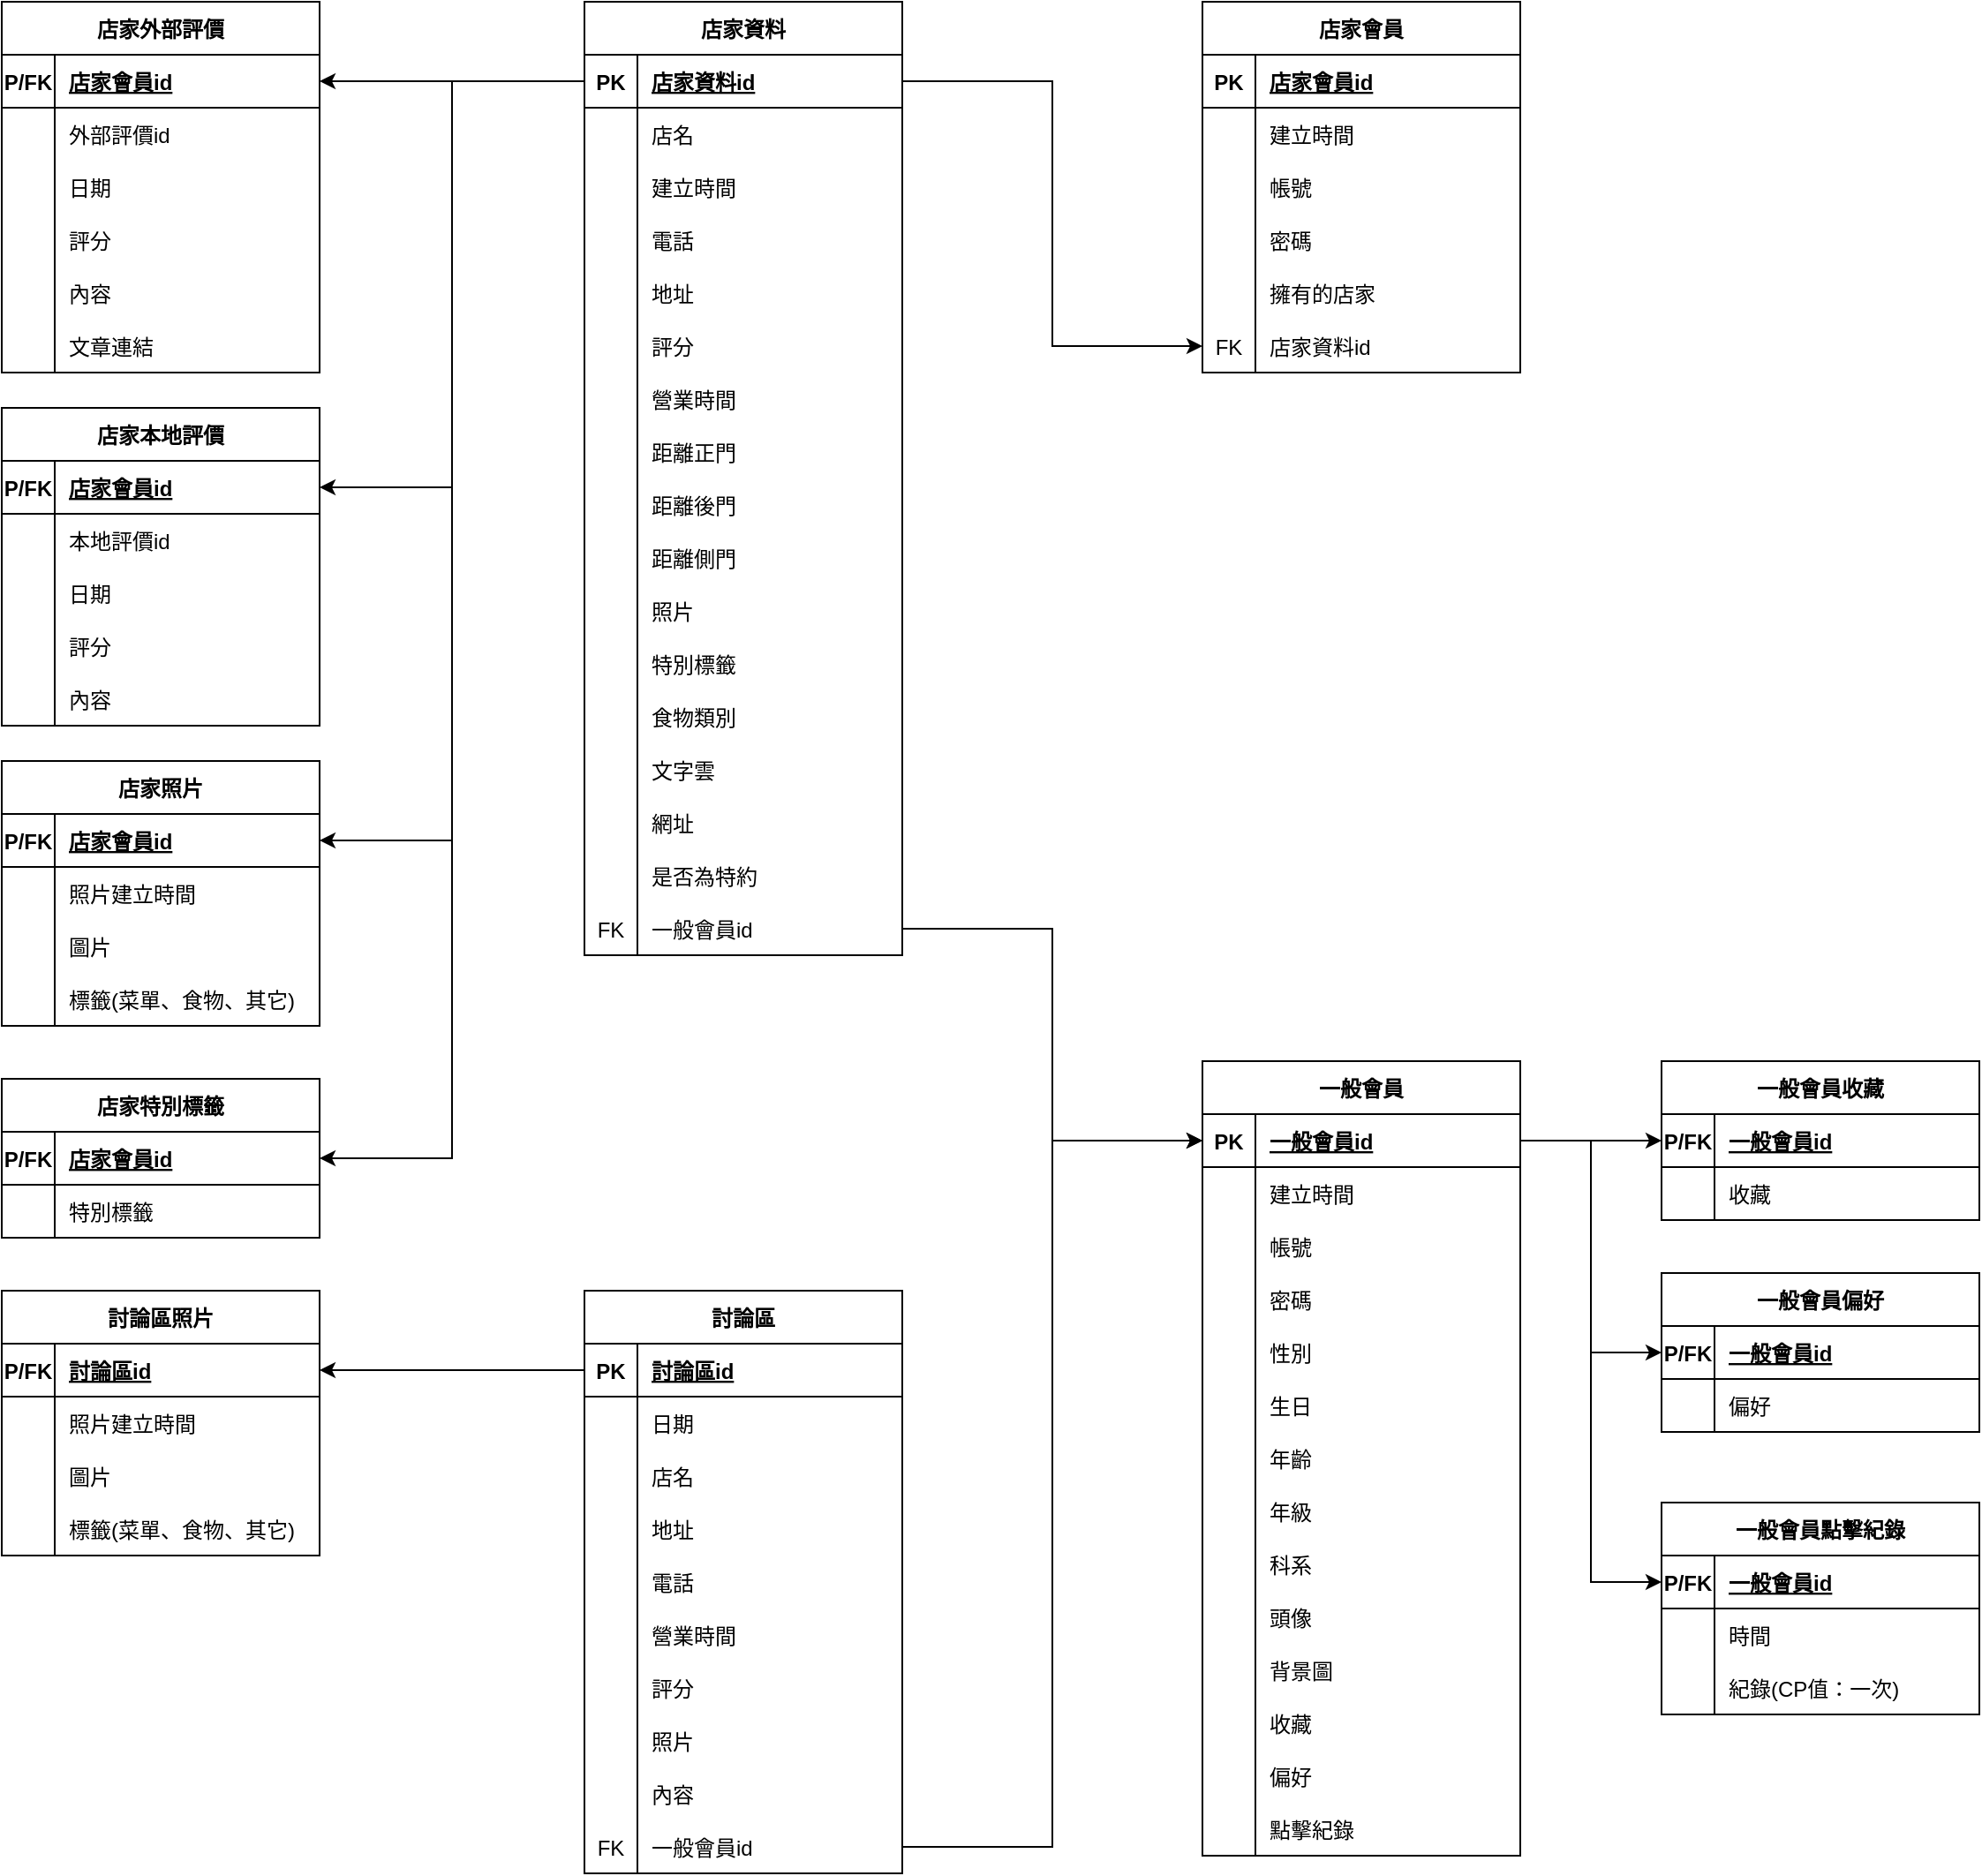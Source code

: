 <mxfile version="20.1.2" type="device"><diagram id="LOv_GDQ_2s_lYdF4IVSl" name="Page-1"><mxGraphModel dx="1673" dy="829" grid="1" gridSize="10" guides="1" tooltips="1" connect="1" arrows="1" fold="1" page="1" pageScale="1" pageWidth="3300" pageHeight="4681" math="0" shadow="0"><root><mxCell id="0"/><mxCell id="1" parent="0"/><mxCell id="1CT2WIdhqMA5WhNkU8mq-1" value="店家資料" style="shape=table;startSize=30;container=1;collapsible=1;childLayout=tableLayout;fixedRows=1;rowLines=0;fontStyle=1;align=center;resizeLast=1;" parent="1" vertex="1"><mxGeometry x="980" y="300" width="180" height="540" as="geometry"><mxRectangle x="190" y="140" width="70" height="30" as="alternateBounds"/></mxGeometry></mxCell><mxCell id="1CT2WIdhqMA5WhNkU8mq-2" value="" style="shape=tableRow;horizontal=0;startSize=0;swimlaneHead=0;swimlaneBody=0;fillColor=none;collapsible=0;dropTarget=0;points=[[0,0.5],[1,0.5]];portConstraint=eastwest;top=0;left=0;right=0;bottom=1;" parent="1CT2WIdhqMA5WhNkU8mq-1" vertex="1"><mxGeometry y="30" width="180" height="30" as="geometry"/></mxCell><mxCell id="1CT2WIdhqMA5WhNkU8mq-3" value="PK" style="shape=partialRectangle;connectable=0;fillColor=none;top=0;left=0;bottom=0;right=0;fontStyle=1;overflow=hidden;" parent="1CT2WIdhqMA5WhNkU8mq-2" vertex="1"><mxGeometry width="30" height="30" as="geometry"><mxRectangle width="30" height="30" as="alternateBounds"/></mxGeometry></mxCell><mxCell id="1CT2WIdhqMA5WhNkU8mq-4" value="店家資料id" style="shape=partialRectangle;connectable=0;fillColor=none;top=0;left=0;bottom=0;right=0;align=left;spacingLeft=6;fontStyle=5;overflow=hidden;" parent="1CT2WIdhqMA5WhNkU8mq-2" vertex="1"><mxGeometry x="30" width="150" height="30" as="geometry"><mxRectangle width="150" height="30" as="alternateBounds"/></mxGeometry></mxCell><mxCell id="1CT2WIdhqMA5WhNkU8mq-5" value="" style="shape=tableRow;horizontal=0;startSize=0;swimlaneHead=0;swimlaneBody=0;fillColor=none;collapsible=0;dropTarget=0;points=[[0,0.5],[1,0.5]];portConstraint=eastwest;top=0;left=0;right=0;bottom=0;" parent="1CT2WIdhqMA5WhNkU8mq-1" vertex="1"><mxGeometry y="60" width="180" height="30" as="geometry"/></mxCell><mxCell id="1CT2WIdhqMA5WhNkU8mq-6" value="" style="shape=partialRectangle;connectable=0;fillColor=none;top=0;left=0;bottom=0;right=0;editable=1;overflow=hidden;" parent="1CT2WIdhqMA5WhNkU8mq-5" vertex="1"><mxGeometry width="30" height="30" as="geometry"><mxRectangle width="30" height="30" as="alternateBounds"/></mxGeometry></mxCell><mxCell id="1CT2WIdhqMA5WhNkU8mq-7" value="店名" style="shape=partialRectangle;connectable=0;fillColor=none;top=0;left=0;bottom=0;right=0;align=left;spacingLeft=6;overflow=hidden;" parent="1CT2WIdhqMA5WhNkU8mq-5" vertex="1"><mxGeometry x="30" width="150" height="30" as="geometry"><mxRectangle width="150" height="30" as="alternateBounds"/></mxGeometry></mxCell><mxCell id="1CT2WIdhqMA5WhNkU8mq-8" value="" style="shape=tableRow;horizontal=0;startSize=0;swimlaneHead=0;swimlaneBody=0;fillColor=none;collapsible=0;dropTarget=0;points=[[0,0.5],[1,0.5]];portConstraint=eastwest;top=0;left=0;right=0;bottom=0;" parent="1CT2WIdhqMA5WhNkU8mq-1" vertex="1"><mxGeometry y="90" width="180" height="30" as="geometry"/></mxCell><mxCell id="1CT2WIdhqMA5WhNkU8mq-9" value="" style="shape=partialRectangle;connectable=0;fillColor=none;top=0;left=0;bottom=0;right=0;editable=1;overflow=hidden;" parent="1CT2WIdhqMA5WhNkU8mq-8" vertex="1"><mxGeometry width="30" height="30" as="geometry"><mxRectangle width="30" height="30" as="alternateBounds"/></mxGeometry></mxCell><mxCell id="1CT2WIdhqMA5WhNkU8mq-10" value="建立時間" style="shape=partialRectangle;connectable=0;fillColor=none;top=0;left=0;bottom=0;right=0;align=left;spacingLeft=6;overflow=hidden;" parent="1CT2WIdhqMA5WhNkU8mq-8" vertex="1"><mxGeometry x="30" width="150" height="30" as="geometry"><mxRectangle width="150" height="30" as="alternateBounds"/></mxGeometry></mxCell><mxCell id="1CT2WIdhqMA5WhNkU8mq-11" value="" style="shape=tableRow;horizontal=0;startSize=0;swimlaneHead=0;swimlaneBody=0;fillColor=none;collapsible=0;dropTarget=0;points=[[0,0.5],[1,0.5]];portConstraint=eastwest;top=0;left=0;right=0;bottom=0;" parent="1CT2WIdhqMA5WhNkU8mq-1" vertex="1"><mxGeometry y="120" width="180" height="30" as="geometry"/></mxCell><mxCell id="1CT2WIdhqMA5WhNkU8mq-12" value="" style="shape=partialRectangle;connectable=0;fillColor=none;top=0;left=0;bottom=0;right=0;editable=1;overflow=hidden;" parent="1CT2WIdhqMA5WhNkU8mq-11" vertex="1"><mxGeometry width="30" height="30" as="geometry"><mxRectangle width="30" height="30" as="alternateBounds"/></mxGeometry></mxCell><mxCell id="1CT2WIdhqMA5WhNkU8mq-13" value="電話" style="shape=partialRectangle;connectable=0;fillColor=none;top=0;left=0;bottom=0;right=0;align=left;spacingLeft=6;overflow=hidden;" parent="1CT2WIdhqMA5WhNkU8mq-11" vertex="1"><mxGeometry x="30" width="150" height="30" as="geometry"><mxRectangle width="150" height="30" as="alternateBounds"/></mxGeometry></mxCell><mxCell id="1CT2WIdhqMA5WhNkU8mq-18" value="" style="shape=tableRow;horizontal=0;startSize=0;swimlaneHead=0;swimlaneBody=0;fillColor=none;collapsible=0;dropTarget=0;points=[[0,0.5],[1,0.5]];portConstraint=eastwest;top=0;left=0;right=0;bottom=0;" parent="1CT2WIdhqMA5WhNkU8mq-1" vertex="1"><mxGeometry y="150" width="180" height="30" as="geometry"/></mxCell><mxCell id="1CT2WIdhqMA5WhNkU8mq-19" value="" style="shape=partialRectangle;connectable=0;fillColor=none;top=0;left=0;bottom=0;right=0;editable=1;overflow=hidden;" parent="1CT2WIdhqMA5WhNkU8mq-18" vertex="1"><mxGeometry width="30" height="30" as="geometry"><mxRectangle width="30" height="30" as="alternateBounds"/></mxGeometry></mxCell><mxCell id="1CT2WIdhqMA5WhNkU8mq-20" value="地址" style="shape=partialRectangle;connectable=0;fillColor=none;top=0;left=0;bottom=0;right=0;align=left;spacingLeft=6;overflow=hidden;" parent="1CT2WIdhqMA5WhNkU8mq-18" vertex="1"><mxGeometry x="30" width="150" height="30" as="geometry"><mxRectangle width="150" height="30" as="alternateBounds"/></mxGeometry></mxCell><mxCell id="1CT2WIdhqMA5WhNkU8mq-29" value="" style="shape=tableRow;horizontal=0;startSize=0;swimlaneHead=0;swimlaneBody=0;fillColor=none;collapsible=0;dropTarget=0;points=[[0,0.5],[1,0.5]];portConstraint=eastwest;top=0;left=0;right=0;bottom=0;" parent="1CT2WIdhqMA5WhNkU8mq-1" vertex="1"><mxGeometry y="180" width="180" height="30" as="geometry"/></mxCell><mxCell id="1CT2WIdhqMA5WhNkU8mq-30" value="" style="shape=partialRectangle;connectable=0;fillColor=none;top=0;left=0;bottom=0;right=0;editable=1;overflow=hidden;" parent="1CT2WIdhqMA5WhNkU8mq-29" vertex="1"><mxGeometry width="30" height="30" as="geometry"><mxRectangle width="30" height="30" as="alternateBounds"/></mxGeometry></mxCell><mxCell id="1CT2WIdhqMA5WhNkU8mq-31" value="評分" style="shape=partialRectangle;connectable=0;fillColor=none;top=0;left=0;bottom=0;right=0;align=left;spacingLeft=6;overflow=hidden;" parent="1CT2WIdhqMA5WhNkU8mq-29" vertex="1"><mxGeometry x="30" width="150" height="30" as="geometry"><mxRectangle width="150" height="30" as="alternateBounds"/></mxGeometry></mxCell><mxCell id="1CT2WIdhqMA5WhNkU8mq-35" value="" style="shape=tableRow;horizontal=0;startSize=0;swimlaneHead=0;swimlaneBody=0;fillColor=none;collapsible=0;dropTarget=0;points=[[0,0.5],[1,0.5]];portConstraint=eastwest;top=0;left=0;right=0;bottom=0;" parent="1CT2WIdhqMA5WhNkU8mq-1" vertex="1"><mxGeometry y="210" width="180" height="30" as="geometry"/></mxCell><mxCell id="1CT2WIdhqMA5WhNkU8mq-36" value="" style="shape=partialRectangle;connectable=0;fillColor=none;top=0;left=0;bottom=0;right=0;editable=1;overflow=hidden;" parent="1CT2WIdhqMA5WhNkU8mq-35" vertex="1"><mxGeometry width="30" height="30" as="geometry"><mxRectangle width="30" height="30" as="alternateBounds"/></mxGeometry></mxCell><mxCell id="1CT2WIdhqMA5WhNkU8mq-37" value="營業時間" style="shape=partialRectangle;connectable=0;fillColor=none;top=0;left=0;bottom=0;right=0;align=left;spacingLeft=6;overflow=hidden;" parent="1CT2WIdhqMA5WhNkU8mq-35" vertex="1"><mxGeometry x="30" width="150" height="30" as="geometry"><mxRectangle width="150" height="30" as="alternateBounds"/></mxGeometry></mxCell><mxCell id="1CT2WIdhqMA5WhNkU8mq-66" value="" style="shape=tableRow;horizontal=0;startSize=0;swimlaneHead=0;swimlaneBody=0;fillColor=none;collapsible=0;dropTarget=0;points=[[0,0.5],[1,0.5]];portConstraint=eastwest;top=0;left=0;right=0;bottom=0;" parent="1CT2WIdhqMA5WhNkU8mq-1" vertex="1"><mxGeometry y="240" width="180" height="30" as="geometry"/></mxCell><mxCell id="1CT2WIdhqMA5WhNkU8mq-67" value="" style="shape=partialRectangle;connectable=0;fillColor=none;top=0;left=0;bottom=0;right=0;editable=1;overflow=hidden;" parent="1CT2WIdhqMA5WhNkU8mq-66" vertex="1"><mxGeometry width="30" height="30" as="geometry"><mxRectangle width="30" height="30" as="alternateBounds"/></mxGeometry></mxCell><mxCell id="1CT2WIdhqMA5WhNkU8mq-68" value="距離正門" style="shape=partialRectangle;connectable=0;fillColor=none;top=0;left=0;bottom=0;right=0;align=left;spacingLeft=6;overflow=hidden;" parent="1CT2WIdhqMA5WhNkU8mq-66" vertex="1"><mxGeometry x="30" width="150" height="30" as="geometry"><mxRectangle width="150" height="30" as="alternateBounds"/></mxGeometry></mxCell><mxCell id="1CT2WIdhqMA5WhNkU8mq-69" value="" style="shape=tableRow;horizontal=0;startSize=0;swimlaneHead=0;swimlaneBody=0;fillColor=none;collapsible=0;dropTarget=0;points=[[0,0.5],[1,0.5]];portConstraint=eastwest;top=0;left=0;right=0;bottom=0;" parent="1CT2WIdhqMA5WhNkU8mq-1" vertex="1"><mxGeometry y="270" width="180" height="30" as="geometry"/></mxCell><mxCell id="1CT2WIdhqMA5WhNkU8mq-70" value="" style="shape=partialRectangle;connectable=0;fillColor=none;top=0;left=0;bottom=0;right=0;editable=1;overflow=hidden;" parent="1CT2WIdhqMA5WhNkU8mq-69" vertex="1"><mxGeometry width="30" height="30" as="geometry"><mxRectangle width="30" height="30" as="alternateBounds"/></mxGeometry></mxCell><mxCell id="1CT2WIdhqMA5WhNkU8mq-71" value="距離後門" style="shape=partialRectangle;connectable=0;fillColor=none;top=0;left=0;bottom=0;right=0;align=left;spacingLeft=6;overflow=hidden;" parent="1CT2WIdhqMA5WhNkU8mq-69" vertex="1"><mxGeometry x="30" width="150" height="30" as="geometry"><mxRectangle width="150" height="30" as="alternateBounds"/></mxGeometry></mxCell><mxCell id="1CT2WIdhqMA5WhNkU8mq-72" value="" style="shape=tableRow;horizontal=0;startSize=0;swimlaneHead=0;swimlaneBody=0;fillColor=none;collapsible=0;dropTarget=0;points=[[0,0.5],[1,0.5]];portConstraint=eastwest;top=0;left=0;right=0;bottom=0;" parent="1CT2WIdhqMA5WhNkU8mq-1" vertex="1"><mxGeometry y="300" width="180" height="30" as="geometry"/></mxCell><mxCell id="1CT2WIdhqMA5WhNkU8mq-73" value="" style="shape=partialRectangle;connectable=0;fillColor=none;top=0;left=0;bottom=0;right=0;editable=1;overflow=hidden;" parent="1CT2WIdhqMA5WhNkU8mq-72" vertex="1"><mxGeometry width="30" height="30" as="geometry"><mxRectangle width="30" height="30" as="alternateBounds"/></mxGeometry></mxCell><mxCell id="1CT2WIdhqMA5WhNkU8mq-74" value="距離側門" style="shape=partialRectangle;connectable=0;fillColor=none;top=0;left=0;bottom=0;right=0;align=left;spacingLeft=6;overflow=hidden;" parent="1CT2WIdhqMA5WhNkU8mq-72" vertex="1"><mxGeometry x="30" width="150" height="30" as="geometry"><mxRectangle width="150" height="30" as="alternateBounds"/></mxGeometry></mxCell><mxCell id="1CT2WIdhqMA5WhNkU8mq-75" value="" style="shape=tableRow;horizontal=0;startSize=0;swimlaneHead=0;swimlaneBody=0;fillColor=none;collapsible=0;dropTarget=0;points=[[0,0.5],[1,0.5]];portConstraint=eastwest;top=0;left=0;right=0;bottom=0;" parent="1CT2WIdhqMA5WhNkU8mq-1" vertex="1"><mxGeometry y="330" width="180" height="30" as="geometry"/></mxCell><mxCell id="1CT2WIdhqMA5WhNkU8mq-76" value="" style="shape=partialRectangle;connectable=0;fillColor=none;top=0;left=0;bottom=0;right=0;editable=1;overflow=hidden;" parent="1CT2WIdhqMA5WhNkU8mq-75" vertex="1"><mxGeometry width="30" height="30" as="geometry"><mxRectangle width="30" height="30" as="alternateBounds"/></mxGeometry></mxCell><mxCell id="1CT2WIdhqMA5WhNkU8mq-77" value="照片" style="shape=partialRectangle;connectable=0;fillColor=none;top=0;left=0;bottom=0;right=0;align=left;spacingLeft=6;overflow=hidden;" parent="1CT2WIdhqMA5WhNkU8mq-75" vertex="1"><mxGeometry x="30" width="150" height="30" as="geometry"><mxRectangle width="150" height="30" as="alternateBounds"/></mxGeometry></mxCell><mxCell id="1CT2WIdhqMA5WhNkU8mq-78" value="" style="shape=tableRow;horizontal=0;startSize=0;swimlaneHead=0;swimlaneBody=0;fillColor=none;collapsible=0;dropTarget=0;points=[[0,0.5],[1,0.5]];portConstraint=eastwest;top=0;left=0;right=0;bottom=0;" parent="1CT2WIdhqMA5WhNkU8mq-1" vertex="1"><mxGeometry y="360" width="180" height="30" as="geometry"/></mxCell><mxCell id="1CT2WIdhqMA5WhNkU8mq-79" value="" style="shape=partialRectangle;connectable=0;fillColor=none;top=0;left=0;bottom=0;right=0;editable=1;overflow=hidden;" parent="1CT2WIdhqMA5WhNkU8mq-78" vertex="1"><mxGeometry width="30" height="30" as="geometry"><mxRectangle width="30" height="30" as="alternateBounds"/></mxGeometry></mxCell><mxCell id="1CT2WIdhqMA5WhNkU8mq-80" value="特別標籤" style="shape=partialRectangle;connectable=0;fillColor=none;top=0;left=0;bottom=0;right=0;align=left;spacingLeft=6;overflow=hidden;" parent="1CT2WIdhqMA5WhNkU8mq-78" vertex="1"><mxGeometry x="30" width="150" height="30" as="geometry"><mxRectangle width="150" height="30" as="alternateBounds"/></mxGeometry></mxCell><mxCell id="1CT2WIdhqMA5WhNkU8mq-81" value="" style="shape=tableRow;horizontal=0;startSize=0;swimlaneHead=0;swimlaneBody=0;fillColor=none;collapsible=0;dropTarget=0;points=[[0,0.5],[1,0.5]];portConstraint=eastwest;top=0;left=0;right=0;bottom=0;" parent="1CT2WIdhqMA5WhNkU8mq-1" vertex="1"><mxGeometry y="390" width="180" height="30" as="geometry"/></mxCell><mxCell id="1CT2WIdhqMA5WhNkU8mq-82" value="" style="shape=partialRectangle;connectable=0;fillColor=none;top=0;left=0;bottom=0;right=0;editable=1;overflow=hidden;" parent="1CT2WIdhqMA5WhNkU8mq-81" vertex="1"><mxGeometry width="30" height="30" as="geometry"><mxRectangle width="30" height="30" as="alternateBounds"/></mxGeometry></mxCell><mxCell id="1CT2WIdhqMA5WhNkU8mq-83" value="食物類別" style="shape=partialRectangle;connectable=0;fillColor=none;top=0;left=0;bottom=0;right=0;align=left;spacingLeft=6;overflow=hidden;" parent="1CT2WIdhqMA5WhNkU8mq-81" vertex="1"><mxGeometry x="30" width="150" height="30" as="geometry"><mxRectangle width="150" height="30" as="alternateBounds"/></mxGeometry></mxCell><mxCell id="1CT2WIdhqMA5WhNkU8mq-84" value="" style="shape=tableRow;horizontal=0;startSize=0;swimlaneHead=0;swimlaneBody=0;fillColor=none;collapsible=0;dropTarget=0;points=[[0,0.5],[1,0.5]];portConstraint=eastwest;top=0;left=0;right=0;bottom=0;" parent="1CT2WIdhqMA5WhNkU8mq-1" vertex="1"><mxGeometry y="420" width="180" height="30" as="geometry"/></mxCell><mxCell id="1CT2WIdhqMA5WhNkU8mq-85" value="" style="shape=partialRectangle;connectable=0;fillColor=none;top=0;left=0;bottom=0;right=0;editable=1;overflow=hidden;" parent="1CT2WIdhqMA5WhNkU8mq-84" vertex="1"><mxGeometry width="30" height="30" as="geometry"><mxRectangle width="30" height="30" as="alternateBounds"/></mxGeometry></mxCell><mxCell id="1CT2WIdhqMA5WhNkU8mq-86" value="文字雲" style="shape=partialRectangle;connectable=0;fillColor=none;top=0;left=0;bottom=0;right=0;align=left;spacingLeft=6;overflow=hidden;" parent="1CT2WIdhqMA5WhNkU8mq-84" vertex="1"><mxGeometry x="30" width="150" height="30" as="geometry"><mxRectangle width="150" height="30" as="alternateBounds"/></mxGeometry></mxCell><mxCell id="1CT2WIdhqMA5WhNkU8mq-87" value="" style="shape=tableRow;horizontal=0;startSize=0;swimlaneHead=0;swimlaneBody=0;fillColor=none;collapsible=0;dropTarget=0;points=[[0,0.5],[1,0.5]];portConstraint=eastwest;top=0;left=0;right=0;bottom=0;" parent="1CT2WIdhqMA5WhNkU8mq-1" vertex="1"><mxGeometry y="450" width="180" height="30" as="geometry"/></mxCell><mxCell id="1CT2WIdhqMA5WhNkU8mq-88" value="" style="shape=partialRectangle;connectable=0;fillColor=none;top=0;left=0;bottom=0;right=0;editable=1;overflow=hidden;" parent="1CT2WIdhqMA5WhNkU8mq-87" vertex="1"><mxGeometry width="30" height="30" as="geometry"><mxRectangle width="30" height="30" as="alternateBounds"/></mxGeometry></mxCell><mxCell id="1CT2WIdhqMA5WhNkU8mq-89" value="網址" style="shape=partialRectangle;connectable=0;fillColor=none;top=0;left=0;bottom=0;right=0;align=left;spacingLeft=6;overflow=hidden;" parent="1CT2WIdhqMA5WhNkU8mq-87" vertex="1"><mxGeometry x="30" width="150" height="30" as="geometry"><mxRectangle width="150" height="30" as="alternateBounds"/></mxGeometry></mxCell><mxCell id="1CT2WIdhqMA5WhNkU8mq-90" value="" style="shape=tableRow;horizontal=0;startSize=0;swimlaneHead=0;swimlaneBody=0;fillColor=none;collapsible=0;dropTarget=0;points=[[0,0.5],[1,0.5]];portConstraint=eastwest;top=0;left=0;right=0;bottom=0;" parent="1CT2WIdhqMA5WhNkU8mq-1" vertex="1"><mxGeometry y="480" width="180" height="30" as="geometry"/></mxCell><mxCell id="1CT2WIdhqMA5WhNkU8mq-91" value="" style="shape=partialRectangle;connectable=0;fillColor=none;top=0;left=0;bottom=0;right=0;editable=1;overflow=hidden;" parent="1CT2WIdhqMA5WhNkU8mq-90" vertex="1"><mxGeometry width="30" height="30" as="geometry"><mxRectangle width="30" height="30" as="alternateBounds"/></mxGeometry></mxCell><mxCell id="1CT2WIdhqMA5WhNkU8mq-92" value="是否為特約" style="shape=partialRectangle;connectable=0;fillColor=none;top=0;left=0;bottom=0;right=0;align=left;spacingLeft=6;overflow=hidden;" parent="1CT2WIdhqMA5WhNkU8mq-90" vertex="1"><mxGeometry x="30" width="150" height="30" as="geometry"><mxRectangle width="150" height="30" as="alternateBounds"/></mxGeometry></mxCell><mxCell id="1CT2WIdhqMA5WhNkU8mq-253" value="" style="shape=tableRow;horizontal=0;startSize=0;swimlaneHead=0;swimlaneBody=0;fillColor=none;collapsible=0;dropTarget=0;points=[[0,0.5],[1,0.5]];portConstraint=eastwest;top=0;left=0;right=0;bottom=0;" parent="1CT2WIdhqMA5WhNkU8mq-1" vertex="1"><mxGeometry y="510" width="180" height="30" as="geometry"/></mxCell><mxCell id="1CT2WIdhqMA5WhNkU8mq-254" value="FK" style="shape=partialRectangle;connectable=0;fillColor=none;top=0;left=0;bottom=0;right=0;editable=1;overflow=hidden;" parent="1CT2WIdhqMA5WhNkU8mq-253" vertex="1"><mxGeometry width="30" height="30" as="geometry"><mxRectangle width="30" height="30" as="alternateBounds"/></mxGeometry></mxCell><mxCell id="1CT2WIdhqMA5WhNkU8mq-255" value="一般會員id" style="shape=partialRectangle;connectable=0;fillColor=none;top=0;left=0;bottom=0;right=0;align=left;spacingLeft=6;overflow=hidden;" parent="1CT2WIdhqMA5WhNkU8mq-253" vertex="1"><mxGeometry x="30" width="150" height="30" as="geometry"><mxRectangle width="150" height="30" as="alternateBounds"/></mxGeometry></mxCell><mxCell id="1CT2WIdhqMA5WhNkU8mq-114" value="一般會員" style="shape=table;startSize=30;container=1;collapsible=1;childLayout=tableLayout;fixedRows=1;rowLines=0;fontStyle=1;align=center;resizeLast=1;" parent="1" vertex="1"><mxGeometry x="1330" y="900" width="180" height="450" as="geometry"><mxRectangle x="190" y="140" width="70" height="30" as="alternateBounds"/></mxGeometry></mxCell><mxCell id="1CT2WIdhqMA5WhNkU8mq-115" value="" style="shape=tableRow;horizontal=0;startSize=0;swimlaneHead=0;swimlaneBody=0;fillColor=none;collapsible=0;dropTarget=0;points=[[0,0.5],[1,0.5]];portConstraint=eastwest;top=0;left=0;right=0;bottom=1;" parent="1CT2WIdhqMA5WhNkU8mq-114" vertex="1"><mxGeometry y="30" width="180" height="30" as="geometry"/></mxCell><mxCell id="1CT2WIdhqMA5WhNkU8mq-116" value="PK" style="shape=partialRectangle;connectable=0;fillColor=none;top=0;left=0;bottom=0;right=0;fontStyle=1;overflow=hidden;" parent="1CT2WIdhqMA5WhNkU8mq-115" vertex="1"><mxGeometry width="30" height="30" as="geometry"><mxRectangle width="30" height="30" as="alternateBounds"/></mxGeometry></mxCell><mxCell id="1CT2WIdhqMA5WhNkU8mq-117" value="一般會員id" style="shape=partialRectangle;connectable=0;fillColor=none;top=0;left=0;bottom=0;right=0;align=left;spacingLeft=6;fontStyle=5;overflow=hidden;" parent="1CT2WIdhqMA5WhNkU8mq-115" vertex="1"><mxGeometry x="30" width="150" height="30" as="geometry"><mxRectangle width="150" height="30" as="alternateBounds"/></mxGeometry></mxCell><mxCell id="1CT2WIdhqMA5WhNkU8mq-121" value="" style="shape=tableRow;horizontal=0;startSize=0;swimlaneHead=0;swimlaneBody=0;fillColor=none;collapsible=0;dropTarget=0;points=[[0,0.5],[1,0.5]];portConstraint=eastwest;top=0;left=0;right=0;bottom=0;" parent="1CT2WIdhqMA5WhNkU8mq-114" vertex="1"><mxGeometry y="60" width="180" height="30" as="geometry"/></mxCell><mxCell id="1CT2WIdhqMA5WhNkU8mq-122" value="" style="shape=partialRectangle;connectable=0;fillColor=none;top=0;left=0;bottom=0;right=0;editable=1;overflow=hidden;" parent="1CT2WIdhqMA5WhNkU8mq-121" vertex="1"><mxGeometry width="30" height="30" as="geometry"><mxRectangle width="30" height="30" as="alternateBounds"/></mxGeometry></mxCell><mxCell id="1CT2WIdhqMA5WhNkU8mq-123" value="建立時間" style="shape=partialRectangle;connectable=0;fillColor=none;top=0;left=0;bottom=0;right=0;align=left;spacingLeft=6;overflow=hidden;" parent="1CT2WIdhqMA5WhNkU8mq-121" vertex="1"><mxGeometry x="30" width="150" height="30" as="geometry"><mxRectangle width="150" height="30" as="alternateBounds"/></mxGeometry></mxCell><mxCell id="1CT2WIdhqMA5WhNkU8mq-118" value="" style="shape=tableRow;horizontal=0;startSize=0;swimlaneHead=0;swimlaneBody=0;fillColor=none;collapsible=0;dropTarget=0;points=[[0,0.5],[1,0.5]];portConstraint=eastwest;top=0;left=0;right=0;bottom=0;" parent="1CT2WIdhqMA5WhNkU8mq-114" vertex="1"><mxGeometry y="90" width="180" height="30" as="geometry"/></mxCell><mxCell id="1CT2WIdhqMA5WhNkU8mq-119" value="" style="shape=partialRectangle;connectable=0;fillColor=none;top=0;left=0;bottom=0;right=0;editable=1;overflow=hidden;" parent="1CT2WIdhqMA5WhNkU8mq-118" vertex="1"><mxGeometry width="30" height="30" as="geometry"><mxRectangle width="30" height="30" as="alternateBounds"/></mxGeometry></mxCell><mxCell id="1CT2WIdhqMA5WhNkU8mq-120" value="帳號" style="shape=partialRectangle;connectable=0;fillColor=none;top=0;left=0;bottom=0;right=0;align=left;spacingLeft=6;overflow=hidden;" parent="1CT2WIdhqMA5WhNkU8mq-118" vertex="1"><mxGeometry x="30" width="150" height="30" as="geometry"><mxRectangle width="150" height="30" as="alternateBounds"/></mxGeometry></mxCell><mxCell id="1CT2WIdhqMA5WhNkU8mq-124" value="" style="shape=tableRow;horizontal=0;startSize=0;swimlaneHead=0;swimlaneBody=0;fillColor=none;collapsible=0;dropTarget=0;points=[[0,0.5],[1,0.5]];portConstraint=eastwest;top=0;left=0;right=0;bottom=0;" parent="1CT2WIdhqMA5WhNkU8mq-114" vertex="1"><mxGeometry y="120" width="180" height="30" as="geometry"/></mxCell><mxCell id="1CT2WIdhqMA5WhNkU8mq-125" value="" style="shape=partialRectangle;connectable=0;fillColor=none;top=0;left=0;bottom=0;right=0;editable=1;overflow=hidden;" parent="1CT2WIdhqMA5WhNkU8mq-124" vertex="1"><mxGeometry width="30" height="30" as="geometry"><mxRectangle width="30" height="30" as="alternateBounds"/></mxGeometry></mxCell><mxCell id="1CT2WIdhqMA5WhNkU8mq-126" value="密碼" style="shape=partialRectangle;connectable=0;fillColor=none;top=0;left=0;bottom=0;right=0;align=left;spacingLeft=6;overflow=hidden;" parent="1CT2WIdhqMA5WhNkU8mq-124" vertex="1"><mxGeometry x="30" width="150" height="30" as="geometry"><mxRectangle width="150" height="30" as="alternateBounds"/></mxGeometry></mxCell><mxCell id="1CT2WIdhqMA5WhNkU8mq-127" value="" style="shape=tableRow;horizontal=0;startSize=0;swimlaneHead=0;swimlaneBody=0;fillColor=none;collapsible=0;dropTarget=0;points=[[0,0.5],[1,0.5]];portConstraint=eastwest;top=0;left=0;right=0;bottom=0;" parent="1CT2WIdhqMA5WhNkU8mq-114" vertex="1"><mxGeometry y="150" width="180" height="30" as="geometry"/></mxCell><mxCell id="1CT2WIdhqMA5WhNkU8mq-128" value="" style="shape=partialRectangle;connectable=0;fillColor=none;top=0;left=0;bottom=0;right=0;editable=1;overflow=hidden;" parent="1CT2WIdhqMA5WhNkU8mq-127" vertex="1"><mxGeometry width="30" height="30" as="geometry"><mxRectangle width="30" height="30" as="alternateBounds"/></mxGeometry></mxCell><mxCell id="1CT2WIdhqMA5WhNkU8mq-129" value="性別" style="shape=partialRectangle;connectable=0;fillColor=none;top=0;left=0;bottom=0;right=0;align=left;spacingLeft=6;overflow=hidden;" parent="1CT2WIdhqMA5WhNkU8mq-127" vertex="1"><mxGeometry x="30" width="150" height="30" as="geometry"><mxRectangle width="150" height="30" as="alternateBounds"/></mxGeometry></mxCell><mxCell id="1CT2WIdhqMA5WhNkU8mq-130" value="" style="shape=tableRow;horizontal=0;startSize=0;swimlaneHead=0;swimlaneBody=0;fillColor=none;collapsible=0;dropTarget=0;points=[[0,0.5],[1,0.5]];portConstraint=eastwest;top=0;left=0;right=0;bottom=0;" parent="1CT2WIdhqMA5WhNkU8mq-114" vertex="1"><mxGeometry y="180" width="180" height="30" as="geometry"/></mxCell><mxCell id="1CT2WIdhqMA5WhNkU8mq-131" value="" style="shape=partialRectangle;connectable=0;fillColor=none;top=0;left=0;bottom=0;right=0;editable=1;overflow=hidden;" parent="1CT2WIdhqMA5WhNkU8mq-130" vertex="1"><mxGeometry width="30" height="30" as="geometry"><mxRectangle width="30" height="30" as="alternateBounds"/></mxGeometry></mxCell><mxCell id="1CT2WIdhqMA5WhNkU8mq-132" value="生日" style="shape=partialRectangle;connectable=0;fillColor=none;top=0;left=0;bottom=0;right=0;align=left;spacingLeft=6;overflow=hidden;" parent="1CT2WIdhqMA5WhNkU8mq-130" vertex="1"><mxGeometry x="30" width="150" height="30" as="geometry"><mxRectangle width="150" height="30" as="alternateBounds"/></mxGeometry></mxCell><mxCell id="1CT2WIdhqMA5WhNkU8mq-326" value="" style="shape=tableRow;horizontal=0;startSize=0;swimlaneHead=0;swimlaneBody=0;fillColor=none;collapsible=0;dropTarget=0;points=[[0,0.5],[1,0.5]];portConstraint=eastwest;top=0;left=0;right=0;bottom=0;" parent="1CT2WIdhqMA5WhNkU8mq-114" vertex="1"><mxGeometry y="210" width="180" height="30" as="geometry"/></mxCell><mxCell id="1CT2WIdhqMA5WhNkU8mq-327" value="" style="shape=partialRectangle;connectable=0;fillColor=none;top=0;left=0;bottom=0;right=0;editable=1;overflow=hidden;" parent="1CT2WIdhqMA5WhNkU8mq-326" vertex="1"><mxGeometry width="30" height="30" as="geometry"><mxRectangle width="30" height="30" as="alternateBounds"/></mxGeometry></mxCell><mxCell id="1CT2WIdhqMA5WhNkU8mq-328" value="年齡" style="shape=partialRectangle;connectable=0;fillColor=none;top=0;left=0;bottom=0;right=0;align=left;spacingLeft=6;overflow=hidden;" parent="1CT2WIdhqMA5WhNkU8mq-326" vertex="1"><mxGeometry x="30" width="150" height="30" as="geometry"><mxRectangle width="150" height="30" as="alternateBounds"/></mxGeometry></mxCell><mxCell id="1CT2WIdhqMA5WhNkU8mq-133" value="" style="shape=tableRow;horizontal=0;startSize=0;swimlaneHead=0;swimlaneBody=0;fillColor=none;collapsible=0;dropTarget=0;points=[[0,0.5],[1,0.5]];portConstraint=eastwest;top=0;left=0;right=0;bottom=0;" parent="1CT2WIdhqMA5WhNkU8mq-114" vertex="1"><mxGeometry y="240" width="180" height="30" as="geometry"/></mxCell><mxCell id="1CT2WIdhqMA5WhNkU8mq-134" value="" style="shape=partialRectangle;connectable=0;fillColor=none;top=0;left=0;bottom=0;right=0;editable=1;overflow=hidden;" parent="1CT2WIdhqMA5WhNkU8mq-133" vertex="1"><mxGeometry width="30" height="30" as="geometry"><mxRectangle width="30" height="30" as="alternateBounds"/></mxGeometry></mxCell><mxCell id="1CT2WIdhqMA5WhNkU8mq-135" value="年級" style="shape=partialRectangle;connectable=0;fillColor=none;top=0;left=0;bottom=0;right=0;align=left;spacingLeft=6;overflow=hidden;" parent="1CT2WIdhqMA5WhNkU8mq-133" vertex="1"><mxGeometry x="30" width="150" height="30" as="geometry"><mxRectangle width="150" height="30" as="alternateBounds"/></mxGeometry></mxCell><mxCell id="1CT2WIdhqMA5WhNkU8mq-136" value="" style="shape=tableRow;horizontal=0;startSize=0;swimlaneHead=0;swimlaneBody=0;fillColor=none;collapsible=0;dropTarget=0;points=[[0,0.5],[1,0.5]];portConstraint=eastwest;top=0;left=0;right=0;bottom=0;" parent="1CT2WIdhqMA5WhNkU8mq-114" vertex="1"><mxGeometry y="270" width="180" height="30" as="geometry"/></mxCell><mxCell id="1CT2WIdhqMA5WhNkU8mq-137" value="" style="shape=partialRectangle;connectable=0;fillColor=none;top=0;left=0;bottom=0;right=0;editable=1;overflow=hidden;" parent="1CT2WIdhqMA5WhNkU8mq-136" vertex="1"><mxGeometry width="30" height="30" as="geometry"><mxRectangle width="30" height="30" as="alternateBounds"/></mxGeometry></mxCell><mxCell id="1CT2WIdhqMA5WhNkU8mq-138" value="科系" style="shape=partialRectangle;connectable=0;fillColor=none;top=0;left=0;bottom=0;right=0;align=left;spacingLeft=6;overflow=hidden;" parent="1CT2WIdhqMA5WhNkU8mq-136" vertex="1"><mxGeometry x="30" width="150" height="30" as="geometry"><mxRectangle width="150" height="30" as="alternateBounds"/></mxGeometry></mxCell><mxCell id="1CT2WIdhqMA5WhNkU8mq-139" value="" style="shape=tableRow;horizontal=0;startSize=0;swimlaneHead=0;swimlaneBody=0;fillColor=none;collapsible=0;dropTarget=0;points=[[0,0.5],[1,0.5]];portConstraint=eastwest;top=0;left=0;right=0;bottom=0;" parent="1CT2WIdhqMA5WhNkU8mq-114" vertex="1"><mxGeometry y="300" width="180" height="30" as="geometry"/></mxCell><mxCell id="1CT2WIdhqMA5WhNkU8mq-140" value="" style="shape=partialRectangle;connectable=0;fillColor=none;top=0;left=0;bottom=0;right=0;editable=1;overflow=hidden;" parent="1CT2WIdhqMA5WhNkU8mq-139" vertex="1"><mxGeometry width="30" height="30" as="geometry"><mxRectangle width="30" height="30" as="alternateBounds"/></mxGeometry></mxCell><mxCell id="1CT2WIdhqMA5WhNkU8mq-141" value="頭像" style="shape=partialRectangle;connectable=0;fillColor=none;top=0;left=0;bottom=0;right=0;align=left;spacingLeft=6;overflow=hidden;" parent="1CT2WIdhqMA5WhNkU8mq-139" vertex="1"><mxGeometry x="30" width="150" height="30" as="geometry"><mxRectangle width="150" height="30" as="alternateBounds"/></mxGeometry></mxCell><mxCell id="1CT2WIdhqMA5WhNkU8mq-142" value="" style="shape=tableRow;horizontal=0;startSize=0;swimlaneHead=0;swimlaneBody=0;fillColor=none;collapsible=0;dropTarget=0;points=[[0,0.5],[1,0.5]];portConstraint=eastwest;top=0;left=0;right=0;bottom=0;" parent="1CT2WIdhqMA5WhNkU8mq-114" vertex="1"><mxGeometry y="330" width="180" height="30" as="geometry"/></mxCell><mxCell id="1CT2WIdhqMA5WhNkU8mq-143" value="" style="shape=partialRectangle;connectable=0;fillColor=none;top=0;left=0;bottom=0;right=0;editable=1;overflow=hidden;" parent="1CT2WIdhqMA5WhNkU8mq-142" vertex="1"><mxGeometry width="30" height="30" as="geometry"><mxRectangle width="30" height="30" as="alternateBounds"/></mxGeometry></mxCell><mxCell id="1CT2WIdhqMA5WhNkU8mq-144" value="背景圖" style="shape=partialRectangle;connectable=0;fillColor=none;top=0;left=0;bottom=0;right=0;align=left;spacingLeft=6;overflow=hidden;" parent="1CT2WIdhqMA5WhNkU8mq-142" vertex="1"><mxGeometry x="30" width="150" height="30" as="geometry"><mxRectangle width="150" height="30" as="alternateBounds"/></mxGeometry></mxCell><mxCell id="1CT2WIdhqMA5WhNkU8mq-145" value="" style="shape=tableRow;horizontal=0;startSize=0;swimlaneHead=0;swimlaneBody=0;fillColor=none;collapsible=0;dropTarget=0;points=[[0,0.5],[1,0.5]];portConstraint=eastwest;top=0;left=0;right=0;bottom=0;" parent="1CT2WIdhqMA5WhNkU8mq-114" vertex="1"><mxGeometry y="360" width="180" height="30" as="geometry"/></mxCell><mxCell id="1CT2WIdhqMA5WhNkU8mq-146" value="" style="shape=partialRectangle;connectable=0;fillColor=none;top=0;left=0;bottom=0;right=0;editable=1;overflow=hidden;" parent="1CT2WIdhqMA5WhNkU8mq-145" vertex="1"><mxGeometry width="30" height="30" as="geometry"><mxRectangle width="30" height="30" as="alternateBounds"/></mxGeometry></mxCell><mxCell id="1CT2WIdhqMA5WhNkU8mq-147" value="收藏" style="shape=partialRectangle;connectable=0;fillColor=none;top=0;left=0;bottom=0;right=0;align=left;spacingLeft=6;overflow=hidden;" parent="1CT2WIdhqMA5WhNkU8mq-145" vertex="1"><mxGeometry x="30" width="150" height="30" as="geometry"><mxRectangle width="150" height="30" as="alternateBounds"/></mxGeometry></mxCell><mxCell id="1CT2WIdhqMA5WhNkU8mq-148" value="" style="shape=tableRow;horizontal=0;startSize=0;swimlaneHead=0;swimlaneBody=0;fillColor=none;collapsible=0;dropTarget=0;points=[[0,0.5],[1,0.5]];portConstraint=eastwest;top=0;left=0;right=0;bottom=0;" parent="1CT2WIdhqMA5WhNkU8mq-114" vertex="1"><mxGeometry y="390" width="180" height="30" as="geometry"/></mxCell><mxCell id="1CT2WIdhqMA5WhNkU8mq-149" value="" style="shape=partialRectangle;connectable=0;fillColor=none;top=0;left=0;bottom=0;right=0;editable=1;overflow=hidden;" parent="1CT2WIdhqMA5WhNkU8mq-148" vertex="1"><mxGeometry width="30" height="30" as="geometry"><mxRectangle width="30" height="30" as="alternateBounds"/></mxGeometry></mxCell><mxCell id="1CT2WIdhqMA5WhNkU8mq-150" value="偏好" style="shape=partialRectangle;connectable=0;fillColor=none;top=0;left=0;bottom=0;right=0;align=left;spacingLeft=6;overflow=hidden;" parent="1CT2WIdhqMA5WhNkU8mq-148" vertex="1"><mxGeometry x="30" width="150" height="30" as="geometry"><mxRectangle width="150" height="30" as="alternateBounds"/></mxGeometry></mxCell><mxCell id="1CT2WIdhqMA5WhNkU8mq-151" value="" style="shape=tableRow;horizontal=0;startSize=0;swimlaneHead=0;swimlaneBody=0;fillColor=none;collapsible=0;dropTarget=0;points=[[0,0.5],[1,0.5]];portConstraint=eastwest;top=0;left=0;right=0;bottom=0;" parent="1CT2WIdhqMA5WhNkU8mq-114" vertex="1"><mxGeometry y="420" width="180" height="30" as="geometry"/></mxCell><mxCell id="1CT2WIdhqMA5WhNkU8mq-152" value="" style="shape=partialRectangle;connectable=0;fillColor=none;top=0;left=0;bottom=0;right=0;editable=1;overflow=hidden;" parent="1CT2WIdhqMA5WhNkU8mq-151" vertex="1"><mxGeometry width="30" height="30" as="geometry"><mxRectangle width="30" height="30" as="alternateBounds"/></mxGeometry></mxCell><mxCell id="1CT2WIdhqMA5WhNkU8mq-153" value="點擊紀錄" style="shape=partialRectangle;connectable=0;fillColor=none;top=0;left=0;bottom=0;right=0;align=left;spacingLeft=6;overflow=hidden;" parent="1CT2WIdhqMA5WhNkU8mq-151" vertex="1"><mxGeometry x="30" width="150" height="30" as="geometry"><mxRectangle width="150" height="30" as="alternateBounds"/></mxGeometry></mxCell><mxCell id="1CT2WIdhqMA5WhNkU8mq-169" value="店家會員" style="shape=table;startSize=30;container=1;collapsible=1;childLayout=tableLayout;fixedRows=1;rowLines=0;fontStyle=1;align=center;resizeLast=1;" parent="1" vertex="1"><mxGeometry x="1330" y="300" width="180" height="210" as="geometry"><mxRectangle x="190" y="140" width="70" height="30" as="alternateBounds"/></mxGeometry></mxCell><mxCell id="1CT2WIdhqMA5WhNkU8mq-170" value="" style="shape=tableRow;horizontal=0;startSize=0;swimlaneHead=0;swimlaneBody=0;fillColor=none;collapsible=0;dropTarget=0;points=[[0,0.5],[1,0.5]];portConstraint=eastwest;top=0;left=0;right=0;bottom=1;" parent="1CT2WIdhqMA5WhNkU8mq-169" vertex="1"><mxGeometry y="30" width="180" height="30" as="geometry"/></mxCell><mxCell id="1CT2WIdhqMA5WhNkU8mq-171" value="PK" style="shape=partialRectangle;connectable=0;fillColor=none;top=0;left=0;bottom=0;right=0;fontStyle=1;overflow=hidden;" parent="1CT2WIdhqMA5WhNkU8mq-170" vertex="1"><mxGeometry width="30" height="30" as="geometry"><mxRectangle width="30" height="30" as="alternateBounds"/></mxGeometry></mxCell><mxCell id="1CT2WIdhqMA5WhNkU8mq-172" value="店家會員id" style="shape=partialRectangle;connectable=0;fillColor=none;top=0;left=0;bottom=0;right=0;align=left;spacingLeft=6;fontStyle=5;overflow=hidden;" parent="1CT2WIdhqMA5WhNkU8mq-170" vertex="1"><mxGeometry x="30" width="150" height="30" as="geometry"><mxRectangle width="150" height="30" as="alternateBounds"/></mxGeometry></mxCell><mxCell id="1CT2WIdhqMA5WhNkU8mq-173" value="" style="shape=tableRow;horizontal=0;startSize=0;swimlaneHead=0;swimlaneBody=0;fillColor=none;collapsible=0;dropTarget=0;points=[[0,0.5],[1,0.5]];portConstraint=eastwest;top=0;left=0;right=0;bottom=0;" parent="1CT2WIdhqMA5WhNkU8mq-169" vertex="1"><mxGeometry y="60" width="180" height="30" as="geometry"/></mxCell><mxCell id="1CT2WIdhqMA5WhNkU8mq-174" value="" style="shape=partialRectangle;connectable=0;fillColor=none;top=0;left=0;bottom=0;right=0;editable=1;overflow=hidden;" parent="1CT2WIdhqMA5WhNkU8mq-173" vertex="1"><mxGeometry width="30" height="30" as="geometry"><mxRectangle width="30" height="30" as="alternateBounds"/></mxGeometry></mxCell><mxCell id="1CT2WIdhqMA5WhNkU8mq-175" value="建立時間" style="shape=partialRectangle;connectable=0;fillColor=none;top=0;left=0;bottom=0;right=0;align=left;spacingLeft=6;overflow=hidden;" parent="1CT2WIdhqMA5WhNkU8mq-173" vertex="1"><mxGeometry x="30" width="150" height="30" as="geometry"><mxRectangle width="150" height="30" as="alternateBounds"/></mxGeometry></mxCell><mxCell id="1CT2WIdhqMA5WhNkU8mq-176" value="" style="shape=tableRow;horizontal=0;startSize=0;swimlaneHead=0;swimlaneBody=0;fillColor=none;collapsible=0;dropTarget=0;points=[[0,0.5],[1,0.5]];portConstraint=eastwest;top=0;left=0;right=0;bottom=0;" parent="1CT2WIdhqMA5WhNkU8mq-169" vertex="1"><mxGeometry y="90" width="180" height="30" as="geometry"/></mxCell><mxCell id="1CT2WIdhqMA5WhNkU8mq-177" value="" style="shape=partialRectangle;connectable=0;fillColor=none;top=0;left=0;bottom=0;right=0;editable=1;overflow=hidden;" parent="1CT2WIdhqMA5WhNkU8mq-176" vertex="1"><mxGeometry width="30" height="30" as="geometry"><mxRectangle width="30" height="30" as="alternateBounds"/></mxGeometry></mxCell><mxCell id="1CT2WIdhqMA5WhNkU8mq-178" value="帳號" style="shape=partialRectangle;connectable=0;fillColor=none;top=0;left=0;bottom=0;right=0;align=left;spacingLeft=6;overflow=hidden;" parent="1CT2WIdhqMA5WhNkU8mq-176" vertex="1"><mxGeometry x="30" width="150" height="30" as="geometry"><mxRectangle width="150" height="30" as="alternateBounds"/></mxGeometry></mxCell><mxCell id="1CT2WIdhqMA5WhNkU8mq-179" value="" style="shape=tableRow;horizontal=0;startSize=0;swimlaneHead=0;swimlaneBody=0;fillColor=none;collapsible=0;dropTarget=0;points=[[0,0.5],[1,0.5]];portConstraint=eastwest;top=0;left=0;right=0;bottom=0;" parent="1CT2WIdhqMA5WhNkU8mq-169" vertex="1"><mxGeometry y="120" width="180" height="30" as="geometry"/></mxCell><mxCell id="1CT2WIdhqMA5WhNkU8mq-180" value="" style="shape=partialRectangle;connectable=0;fillColor=none;top=0;left=0;bottom=0;right=0;editable=1;overflow=hidden;" parent="1CT2WIdhqMA5WhNkU8mq-179" vertex="1"><mxGeometry width="30" height="30" as="geometry"><mxRectangle width="30" height="30" as="alternateBounds"/></mxGeometry></mxCell><mxCell id="1CT2WIdhqMA5WhNkU8mq-181" value="密碼" style="shape=partialRectangle;connectable=0;fillColor=none;top=0;left=0;bottom=0;right=0;align=left;spacingLeft=6;overflow=hidden;" parent="1CT2WIdhqMA5WhNkU8mq-179" vertex="1"><mxGeometry x="30" width="150" height="30" as="geometry"><mxRectangle width="150" height="30" as="alternateBounds"/></mxGeometry></mxCell><mxCell id="1CT2WIdhqMA5WhNkU8mq-182" value="" style="shape=tableRow;horizontal=0;startSize=0;swimlaneHead=0;swimlaneBody=0;fillColor=none;collapsible=0;dropTarget=0;points=[[0,0.5],[1,0.5]];portConstraint=eastwest;top=0;left=0;right=0;bottom=0;" parent="1CT2WIdhqMA5WhNkU8mq-169" vertex="1"><mxGeometry y="150" width="180" height="30" as="geometry"/></mxCell><mxCell id="1CT2WIdhqMA5WhNkU8mq-183" value="" style="shape=partialRectangle;connectable=0;fillColor=none;top=0;left=0;bottom=0;right=0;editable=1;overflow=hidden;" parent="1CT2WIdhqMA5WhNkU8mq-182" vertex="1"><mxGeometry width="30" height="30" as="geometry"><mxRectangle width="30" height="30" as="alternateBounds"/></mxGeometry></mxCell><mxCell id="1CT2WIdhqMA5WhNkU8mq-184" value="擁有的店家" style="shape=partialRectangle;connectable=0;fillColor=none;top=0;left=0;bottom=0;right=0;align=left;spacingLeft=6;overflow=hidden;" parent="1CT2WIdhqMA5WhNkU8mq-182" vertex="1"><mxGeometry x="30" width="150" height="30" as="geometry"><mxRectangle width="150" height="30" as="alternateBounds"/></mxGeometry></mxCell><mxCell id="1CT2WIdhqMA5WhNkU8mq-249" value="" style="shape=tableRow;horizontal=0;startSize=0;swimlaneHead=0;swimlaneBody=0;fillColor=none;collapsible=0;dropTarget=0;points=[[0,0.5],[1,0.5]];portConstraint=eastwest;top=0;left=0;right=0;bottom=0;" parent="1CT2WIdhqMA5WhNkU8mq-169" vertex="1"><mxGeometry y="180" width="180" height="30" as="geometry"/></mxCell><mxCell id="1CT2WIdhqMA5WhNkU8mq-250" value="FK" style="shape=partialRectangle;connectable=0;fillColor=none;top=0;left=0;bottom=0;right=0;editable=1;overflow=hidden;" parent="1CT2WIdhqMA5WhNkU8mq-249" vertex="1"><mxGeometry width="30" height="30" as="geometry"><mxRectangle width="30" height="30" as="alternateBounds"/></mxGeometry></mxCell><mxCell id="1CT2WIdhqMA5WhNkU8mq-251" value="店家資料id" style="shape=partialRectangle;connectable=0;fillColor=none;top=0;left=0;bottom=0;right=0;align=left;spacingLeft=6;overflow=hidden;" parent="1CT2WIdhqMA5WhNkU8mq-249" vertex="1"><mxGeometry x="30" width="150" height="30" as="geometry"><mxRectangle width="150" height="30" as="alternateBounds"/></mxGeometry></mxCell><mxCell id="1CT2WIdhqMA5WhNkU8mq-209" value="討論區" style="shape=table;startSize=30;container=1;collapsible=1;childLayout=tableLayout;fixedRows=1;rowLines=0;fontStyle=1;align=center;resizeLast=1;" parent="1" vertex="1"><mxGeometry x="980" y="1030" width="180" height="330" as="geometry"><mxRectangle x="190" y="140" width="70" height="30" as="alternateBounds"/></mxGeometry></mxCell><mxCell id="1CT2WIdhqMA5WhNkU8mq-210" value="" style="shape=tableRow;horizontal=0;startSize=0;swimlaneHead=0;swimlaneBody=0;fillColor=none;collapsible=0;dropTarget=0;points=[[0,0.5],[1,0.5]];portConstraint=eastwest;top=0;left=0;right=0;bottom=1;" parent="1CT2WIdhqMA5WhNkU8mq-209" vertex="1"><mxGeometry y="30" width="180" height="30" as="geometry"/></mxCell><mxCell id="1CT2WIdhqMA5WhNkU8mq-211" value="PK" style="shape=partialRectangle;connectable=0;fillColor=none;top=0;left=0;bottom=0;right=0;fontStyle=1;overflow=hidden;" parent="1CT2WIdhqMA5WhNkU8mq-210" vertex="1"><mxGeometry width="30" height="30" as="geometry"><mxRectangle width="30" height="30" as="alternateBounds"/></mxGeometry></mxCell><mxCell id="1CT2WIdhqMA5WhNkU8mq-212" value="討論區id" style="shape=partialRectangle;connectable=0;fillColor=none;top=0;left=0;bottom=0;right=0;align=left;spacingLeft=6;fontStyle=5;overflow=hidden;" parent="1CT2WIdhqMA5WhNkU8mq-210" vertex="1"><mxGeometry x="30" width="150" height="30" as="geometry"><mxRectangle width="150" height="30" as="alternateBounds"/></mxGeometry></mxCell><mxCell id="1CT2WIdhqMA5WhNkU8mq-213" value="" style="shape=tableRow;horizontal=0;startSize=0;swimlaneHead=0;swimlaneBody=0;fillColor=none;collapsible=0;dropTarget=0;points=[[0,0.5],[1,0.5]];portConstraint=eastwest;top=0;left=0;right=0;bottom=0;" parent="1CT2WIdhqMA5WhNkU8mq-209" vertex="1"><mxGeometry y="60" width="180" height="30" as="geometry"/></mxCell><mxCell id="1CT2WIdhqMA5WhNkU8mq-214" value="" style="shape=partialRectangle;connectable=0;fillColor=none;top=0;left=0;bottom=0;right=0;editable=1;overflow=hidden;" parent="1CT2WIdhqMA5WhNkU8mq-213" vertex="1"><mxGeometry width="30" height="30" as="geometry"><mxRectangle width="30" height="30" as="alternateBounds"/></mxGeometry></mxCell><mxCell id="1CT2WIdhqMA5WhNkU8mq-215" value="日期" style="shape=partialRectangle;connectable=0;fillColor=none;top=0;left=0;bottom=0;right=0;align=left;spacingLeft=6;overflow=hidden;" parent="1CT2WIdhqMA5WhNkU8mq-213" vertex="1"><mxGeometry x="30" width="150" height="30" as="geometry"><mxRectangle width="150" height="30" as="alternateBounds"/></mxGeometry></mxCell><mxCell id="1CT2WIdhqMA5WhNkU8mq-216" value="" style="shape=tableRow;horizontal=0;startSize=0;swimlaneHead=0;swimlaneBody=0;fillColor=none;collapsible=0;dropTarget=0;points=[[0,0.5],[1,0.5]];portConstraint=eastwest;top=0;left=0;right=0;bottom=0;" parent="1CT2WIdhqMA5WhNkU8mq-209" vertex="1"><mxGeometry y="90" width="180" height="30" as="geometry"/></mxCell><mxCell id="1CT2WIdhqMA5WhNkU8mq-217" value="" style="shape=partialRectangle;connectable=0;fillColor=none;top=0;left=0;bottom=0;right=0;editable=1;overflow=hidden;" parent="1CT2WIdhqMA5WhNkU8mq-216" vertex="1"><mxGeometry width="30" height="30" as="geometry"><mxRectangle width="30" height="30" as="alternateBounds"/></mxGeometry></mxCell><mxCell id="1CT2WIdhqMA5WhNkU8mq-218" value="店名" style="shape=partialRectangle;connectable=0;fillColor=none;top=0;left=0;bottom=0;right=0;align=left;spacingLeft=6;overflow=hidden;" parent="1CT2WIdhqMA5WhNkU8mq-216" vertex="1"><mxGeometry x="30" width="150" height="30" as="geometry"><mxRectangle width="150" height="30" as="alternateBounds"/></mxGeometry></mxCell><mxCell id="1CT2WIdhqMA5WhNkU8mq-219" value="" style="shape=tableRow;horizontal=0;startSize=0;swimlaneHead=0;swimlaneBody=0;fillColor=none;collapsible=0;dropTarget=0;points=[[0,0.5],[1,0.5]];portConstraint=eastwest;top=0;left=0;right=0;bottom=0;" parent="1CT2WIdhqMA5WhNkU8mq-209" vertex="1"><mxGeometry y="120" width="180" height="30" as="geometry"/></mxCell><mxCell id="1CT2WIdhqMA5WhNkU8mq-220" value="" style="shape=partialRectangle;connectable=0;fillColor=none;top=0;left=0;bottom=0;right=0;editable=1;overflow=hidden;" parent="1CT2WIdhqMA5WhNkU8mq-219" vertex="1"><mxGeometry width="30" height="30" as="geometry"><mxRectangle width="30" height="30" as="alternateBounds"/></mxGeometry></mxCell><mxCell id="1CT2WIdhqMA5WhNkU8mq-221" value="地址" style="shape=partialRectangle;connectable=0;fillColor=none;top=0;left=0;bottom=0;right=0;align=left;spacingLeft=6;overflow=hidden;" parent="1CT2WIdhqMA5WhNkU8mq-219" vertex="1"><mxGeometry x="30" width="150" height="30" as="geometry"><mxRectangle width="150" height="30" as="alternateBounds"/></mxGeometry></mxCell><mxCell id="1CT2WIdhqMA5WhNkU8mq-222" value="" style="shape=tableRow;horizontal=0;startSize=0;swimlaneHead=0;swimlaneBody=0;fillColor=none;collapsible=0;dropTarget=0;points=[[0,0.5],[1,0.5]];portConstraint=eastwest;top=0;left=0;right=0;bottom=0;" parent="1CT2WIdhqMA5WhNkU8mq-209" vertex="1"><mxGeometry y="150" width="180" height="30" as="geometry"/></mxCell><mxCell id="1CT2WIdhqMA5WhNkU8mq-223" value="" style="shape=partialRectangle;connectable=0;fillColor=none;top=0;left=0;bottom=0;right=0;editable=1;overflow=hidden;" parent="1CT2WIdhqMA5WhNkU8mq-222" vertex="1"><mxGeometry width="30" height="30" as="geometry"><mxRectangle width="30" height="30" as="alternateBounds"/></mxGeometry></mxCell><mxCell id="1CT2WIdhqMA5WhNkU8mq-224" value="電話" style="shape=partialRectangle;connectable=0;fillColor=none;top=0;left=0;bottom=0;right=0;align=left;spacingLeft=6;overflow=hidden;" parent="1CT2WIdhqMA5WhNkU8mq-222" vertex="1"><mxGeometry x="30" width="150" height="30" as="geometry"><mxRectangle width="150" height="30" as="alternateBounds"/></mxGeometry></mxCell><mxCell id="1CT2WIdhqMA5WhNkU8mq-225" value="" style="shape=tableRow;horizontal=0;startSize=0;swimlaneHead=0;swimlaneBody=0;fillColor=none;collapsible=0;dropTarget=0;points=[[0,0.5],[1,0.5]];portConstraint=eastwest;top=0;left=0;right=0;bottom=0;" parent="1CT2WIdhqMA5WhNkU8mq-209" vertex="1"><mxGeometry y="180" width="180" height="30" as="geometry"/></mxCell><mxCell id="1CT2WIdhqMA5WhNkU8mq-226" value="" style="shape=partialRectangle;connectable=0;fillColor=none;top=0;left=0;bottom=0;right=0;editable=1;overflow=hidden;" parent="1CT2WIdhqMA5WhNkU8mq-225" vertex="1"><mxGeometry width="30" height="30" as="geometry"><mxRectangle width="30" height="30" as="alternateBounds"/></mxGeometry></mxCell><mxCell id="1CT2WIdhqMA5WhNkU8mq-227" value="營業時間" style="shape=partialRectangle;connectable=0;fillColor=none;top=0;left=0;bottom=0;right=0;align=left;spacingLeft=6;overflow=hidden;" parent="1CT2WIdhqMA5WhNkU8mq-225" vertex="1"><mxGeometry x="30" width="150" height="30" as="geometry"><mxRectangle width="150" height="30" as="alternateBounds"/></mxGeometry></mxCell><mxCell id="1CT2WIdhqMA5WhNkU8mq-228" value="" style="shape=tableRow;horizontal=0;startSize=0;swimlaneHead=0;swimlaneBody=0;fillColor=none;collapsible=0;dropTarget=0;points=[[0,0.5],[1,0.5]];portConstraint=eastwest;top=0;left=0;right=0;bottom=0;" parent="1CT2WIdhqMA5WhNkU8mq-209" vertex="1"><mxGeometry y="210" width="180" height="30" as="geometry"/></mxCell><mxCell id="1CT2WIdhqMA5WhNkU8mq-229" value="" style="shape=partialRectangle;connectable=0;fillColor=none;top=0;left=0;bottom=0;right=0;editable=1;overflow=hidden;" parent="1CT2WIdhqMA5WhNkU8mq-228" vertex="1"><mxGeometry width="30" height="30" as="geometry"><mxRectangle width="30" height="30" as="alternateBounds"/></mxGeometry></mxCell><mxCell id="1CT2WIdhqMA5WhNkU8mq-230" value="評分" style="shape=partialRectangle;connectable=0;fillColor=none;top=0;left=0;bottom=0;right=0;align=left;spacingLeft=6;overflow=hidden;" parent="1CT2WIdhqMA5WhNkU8mq-228" vertex="1"><mxGeometry x="30" width="150" height="30" as="geometry"><mxRectangle width="150" height="30" as="alternateBounds"/></mxGeometry></mxCell><mxCell id="1CT2WIdhqMA5WhNkU8mq-231" value="" style="shape=tableRow;horizontal=0;startSize=0;swimlaneHead=0;swimlaneBody=0;fillColor=none;collapsible=0;dropTarget=0;points=[[0,0.5],[1,0.5]];portConstraint=eastwest;top=0;left=0;right=0;bottom=0;" parent="1CT2WIdhqMA5WhNkU8mq-209" vertex="1"><mxGeometry y="240" width="180" height="30" as="geometry"/></mxCell><mxCell id="1CT2WIdhqMA5WhNkU8mq-232" value="" style="shape=partialRectangle;connectable=0;fillColor=none;top=0;left=0;bottom=0;right=0;editable=1;overflow=hidden;" parent="1CT2WIdhqMA5WhNkU8mq-231" vertex="1"><mxGeometry width="30" height="30" as="geometry"><mxRectangle width="30" height="30" as="alternateBounds"/></mxGeometry></mxCell><mxCell id="1CT2WIdhqMA5WhNkU8mq-233" value="照片" style="shape=partialRectangle;connectable=0;fillColor=none;top=0;left=0;bottom=0;right=0;align=left;spacingLeft=6;overflow=hidden;" parent="1CT2WIdhqMA5WhNkU8mq-231" vertex="1"><mxGeometry x="30" width="150" height="30" as="geometry"><mxRectangle width="150" height="30" as="alternateBounds"/></mxGeometry></mxCell><mxCell id="1CT2WIdhqMA5WhNkU8mq-234" value="" style="shape=tableRow;horizontal=0;startSize=0;swimlaneHead=0;swimlaneBody=0;fillColor=none;collapsible=0;dropTarget=0;points=[[0,0.5],[1,0.5]];portConstraint=eastwest;top=0;left=0;right=0;bottom=0;" parent="1CT2WIdhqMA5WhNkU8mq-209" vertex="1"><mxGeometry y="270" width="180" height="30" as="geometry"/></mxCell><mxCell id="1CT2WIdhqMA5WhNkU8mq-235" value="" style="shape=partialRectangle;connectable=0;fillColor=none;top=0;left=0;bottom=0;right=0;editable=1;overflow=hidden;" parent="1CT2WIdhqMA5WhNkU8mq-234" vertex="1"><mxGeometry width="30" height="30" as="geometry"><mxRectangle width="30" height="30" as="alternateBounds"/></mxGeometry></mxCell><mxCell id="1CT2WIdhqMA5WhNkU8mq-236" value="內容" style="shape=partialRectangle;connectable=0;fillColor=none;top=0;left=0;bottom=0;right=0;align=left;spacingLeft=6;overflow=hidden;" parent="1CT2WIdhqMA5WhNkU8mq-234" vertex="1"><mxGeometry x="30" width="150" height="30" as="geometry"><mxRectangle width="150" height="30" as="alternateBounds"/></mxGeometry></mxCell><mxCell id="1CT2WIdhqMA5WhNkU8mq-256" value="" style="shape=tableRow;horizontal=0;startSize=0;swimlaneHead=0;swimlaneBody=0;fillColor=none;collapsible=0;dropTarget=0;points=[[0,0.5],[1,0.5]];portConstraint=eastwest;top=0;left=0;right=0;bottom=0;" parent="1CT2WIdhqMA5WhNkU8mq-209" vertex="1"><mxGeometry y="300" width="180" height="30" as="geometry"/></mxCell><mxCell id="1CT2WIdhqMA5WhNkU8mq-257" value="FK" style="shape=partialRectangle;connectable=0;fillColor=none;top=0;left=0;bottom=0;right=0;editable=1;overflow=hidden;" parent="1CT2WIdhqMA5WhNkU8mq-256" vertex="1"><mxGeometry width="30" height="30" as="geometry"><mxRectangle width="30" height="30" as="alternateBounds"/></mxGeometry></mxCell><mxCell id="1CT2WIdhqMA5WhNkU8mq-258" value="一般會員id" style="shape=partialRectangle;connectable=0;fillColor=none;top=0;left=0;bottom=0;right=0;align=left;spacingLeft=6;overflow=hidden;" parent="1CT2WIdhqMA5WhNkU8mq-256" vertex="1"><mxGeometry x="30" width="150" height="30" as="geometry"><mxRectangle width="150" height="30" as="alternateBounds"/></mxGeometry></mxCell><mxCell id="1CT2WIdhqMA5WhNkU8mq-259" value="店家外部評價" style="shape=table;startSize=30;container=1;collapsible=1;childLayout=tableLayout;fixedRows=1;rowLines=0;fontStyle=1;align=center;resizeLast=1;" parent="1" vertex="1"><mxGeometry x="650" y="300" width="180" height="210" as="geometry"><mxRectangle x="190" y="140" width="70" height="30" as="alternateBounds"/></mxGeometry></mxCell><mxCell id="1CT2WIdhqMA5WhNkU8mq-260" value="" style="shape=tableRow;horizontal=0;startSize=0;swimlaneHead=0;swimlaneBody=0;fillColor=none;collapsible=0;dropTarget=0;points=[[0,0.5],[1,0.5]];portConstraint=eastwest;top=0;left=0;right=0;bottom=1;" parent="1CT2WIdhqMA5WhNkU8mq-259" vertex="1"><mxGeometry y="30" width="180" height="30" as="geometry"/></mxCell><mxCell id="1CT2WIdhqMA5WhNkU8mq-261" value="P/FK" style="shape=partialRectangle;connectable=0;fillColor=none;top=0;left=0;bottom=0;right=0;fontStyle=1;overflow=hidden;" parent="1CT2WIdhqMA5WhNkU8mq-260" vertex="1"><mxGeometry width="30" height="30" as="geometry"><mxRectangle width="30" height="30" as="alternateBounds"/></mxGeometry></mxCell><mxCell id="1CT2WIdhqMA5WhNkU8mq-262" value="店家會員id" style="shape=partialRectangle;connectable=0;fillColor=none;top=0;left=0;bottom=0;right=0;align=left;spacingLeft=6;fontStyle=5;overflow=hidden;" parent="1CT2WIdhqMA5WhNkU8mq-260" vertex="1"><mxGeometry x="30" width="150" height="30" as="geometry"><mxRectangle width="150" height="30" as="alternateBounds"/></mxGeometry></mxCell><mxCell id="1CT2WIdhqMA5WhNkU8mq-263" value="" style="shape=tableRow;horizontal=0;startSize=0;swimlaneHead=0;swimlaneBody=0;fillColor=none;collapsible=0;dropTarget=0;points=[[0,0.5],[1,0.5]];portConstraint=eastwest;top=0;left=0;right=0;bottom=0;" parent="1CT2WIdhqMA5WhNkU8mq-259" vertex="1"><mxGeometry y="60" width="180" height="30" as="geometry"/></mxCell><mxCell id="1CT2WIdhqMA5WhNkU8mq-264" value="" style="shape=partialRectangle;connectable=0;fillColor=none;top=0;left=0;bottom=0;right=0;editable=1;overflow=hidden;" parent="1CT2WIdhqMA5WhNkU8mq-263" vertex="1"><mxGeometry width="30" height="30" as="geometry"><mxRectangle width="30" height="30" as="alternateBounds"/></mxGeometry></mxCell><mxCell id="1CT2WIdhqMA5WhNkU8mq-265" value="外部評價id" style="shape=partialRectangle;connectable=0;fillColor=none;top=0;left=0;bottom=0;right=0;align=left;spacingLeft=6;overflow=hidden;" parent="1CT2WIdhqMA5WhNkU8mq-263" vertex="1"><mxGeometry x="30" width="150" height="30" as="geometry"><mxRectangle width="150" height="30" as="alternateBounds"/></mxGeometry></mxCell><mxCell id="1CT2WIdhqMA5WhNkU8mq-266" value="" style="shape=tableRow;horizontal=0;startSize=0;swimlaneHead=0;swimlaneBody=0;fillColor=none;collapsible=0;dropTarget=0;points=[[0,0.5],[1,0.5]];portConstraint=eastwest;top=0;left=0;right=0;bottom=0;" parent="1CT2WIdhqMA5WhNkU8mq-259" vertex="1"><mxGeometry y="90" width="180" height="30" as="geometry"/></mxCell><mxCell id="1CT2WIdhqMA5WhNkU8mq-267" value="" style="shape=partialRectangle;connectable=0;fillColor=none;top=0;left=0;bottom=0;right=0;editable=1;overflow=hidden;" parent="1CT2WIdhqMA5WhNkU8mq-266" vertex="1"><mxGeometry width="30" height="30" as="geometry"><mxRectangle width="30" height="30" as="alternateBounds"/></mxGeometry></mxCell><mxCell id="1CT2WIdhqMA5WhNkU8mq-268" value="日期" style="shape=partialRectangle;connectable=0;fillColor=none;top=0;left=0;bottom=0;right=0;align=left;spacingLeft=6;overflow=hidden;" parent="1CT2WIdhqMA5WhNkU8mq-266" vertex="1"><mxGeometry x="30" width="150" height="30" as="geometry"><mxRectangle width="150" height="30" as="alternateBounds"/></mxGeometry></mxCell><mxCell id="1CT2WIdhqMA5WhNkU8mq-272" value="" style="shape=tableRow;horizontal=0;startSize=0;swimlaneHead=0;swimlaneBody=0;fillColor=none;collapsible=0;dropTarget=0;points=[[0,0.5],[1,0.5]];portConstraint=eastwest;top=0;left=0;right=0;bottom=0;" parent="1CT2WIdhqMA5WhNkU8mq-259" vertex="1"><mxGeometry y="120" width="180" height="30" as="geometry"/></mxCell><mxCell id="1CT2WIdhqMA5WhNkU8mq-273" value="" style="shape=partialRectangle;connectable=0;fillColor=none;top=0;left=0;bottom=0;right=0;editable=1;overflow=hidden;" parent="1CT2WIdhqMA5WhNkU8mq-272" vertex="1"><mxGeometry width="30" height="30" as="geometry"><mxRectangle width="30" height="30" as="alternateBounds"/></mxGeometry></mxCell><mxCell id="1CT2WIdhqMA5WhNkU8mq-274" value="評分" style="shape=partialRectangle;connectable=0;fillColor=none;top=0;left=0;bottom=0;right=0;align=left;spacingLeft=6;overflow=hidden;" parent="1CT2WIdhqMA5WhNkU8mq-272" vertex="1"><mxGeometry x="30" width="150" height="30" as="geometry"><mxRectangle width="150" height="30" as="alternateBounds"/></mxGeometry></mxCell><mxCell id="1CT2WIdhqMA5WhNkU8mq-269" value="" style="shape=tableRow;horizontal=0;startSize=0;swimlaneHead=0;swimlaneBody=0;fillColor=none;collapsible=0;dropTarget=0;points=[[0,0.5],[1,0.5]];portConstraint=eastwest;top=0;left=0;right=0;bottom=0;" parent="1CT2WIdhqMA5WhNkU8mq-259" vertex="1"><mxGeometry y="150" width="180" height="30" as="geometry"/></mxCell><mxCell id="1CT2WIdhqMA5WhNkU8mq-270" value="" style="shape=partialRectangle;connectable=0;fillColor=none;top=0;left=0;bottom=0;right=0;editable=1;overflow=hidden;" parent="1CT2WIdhqMA5WhNkU8mq-269" vertex="1"><mxGeometry width="30" height="30" as="geometry"><mxRectangle width="30" height="30" as="alternateBounds"/></mxGeometry></mxCell><mxCell id="1CT2WIdhqMA5WhNkU8mq-271" value="內容" style="shape=partialRectangle;connectable=0;fillColor=none;top=0;left=0;bottom=0;right=0;align=left;spacingLeft=6;overflow=hidden;" parent="1CT2WIdhqMA5WhNkU8mq-269" vertex="1"><mxGeometry x="30" width="150" height="30" as="geometry"><mxRectangle width="150" height="30" as="alternateBounds"/></mxGeometry></mxCell><mxCell id="1CT2WIdhqMA5WhNkU8mq-275" value="" style="shape=tableRow;horizontal=0;startSize=0;swimlaneHead=0;swimlaneBody=0;fillColor=none;collapsible=0;dropTarget=0;points=[[0,0.5],[1,0.5]];portConstraint=eastwest;top=0;left=0;right=0;bottom=0;" parent="1CT2WIdhqMA5WhNkU8mq-259" vertex="1"><mxGeometry y="180" width="180" height="30" as="geometry"/></mxCell><mxCell id="1CT2WIdhqMA5WhNkU8mq-276" value="" style="shape=partialRectangle;connectable=0;fillColor=none;top=0;left=0;bottom=0;right=0;editable=1;overflow=hidden;" parent="1CT2WIdhqMA5WhNkU8mq-275" vertex="1"><mxGeometry width="30" height="30" as="geometry"><mxRectangle width="30" height="30" as="alternateBounds"/></mxGeometry></mxCell><mxCell id="1CT2WIdhqMA5WhNkU8mq-277" value="文章連結" style="shape=partialRectangle;connectable=0;fillColor=none;top=0;left=0;bottom=0;right=0;align=left;spacingLeft=6;overflow=hidden;" parent="1CT2WIdhqMA5WhNkU8mq-275" vertex="1"><mxGeometry x="30" width="150" height="30" as="geometry"><mxRectangle width="150" height="30" as="alternateBounds"/></mxGeometry></mxCell><mxCell id="1CT2WIdhqMA5WhNkU8mq-278" value="店家本地評價" style="shape=table;startSize=30;container=1;collapsible=1;childLayout=tableLayout;fixedRows=1;rowLines=0;fontStyle=1;align=center;resizeLast=1;" parent="1" vertex="1"><mxGeometry x="650" y="530" width="180" height="180" as="geometry"><mxRectangle x="190" y="140" width="70" height="30" as="alternateBounds"/></mxGeometry></mxCell><mxCell id="1CT2WIdhqMA5WhNkU8mq-279" value="" style="shape=tableRow;horizontal=0;startSize=0;swimlaneHead=0;swimlaneBody=0;fillColor=none;collapsible=0;dropTarget=0;points=[[0,0.5],[1,0.5]];portConstraint=eastwest;top=0;left=0;right=0;bottom=1;" parent="1CT2WIdhqMA5WhNkU8mq-278" vertex="1"><mxGeometry y="30" width="180" height="30" as="geometry"/></mxCell><mxCell id="1CT2WIdhqMA5WhNkU8mq-280" value="P/FK" style="shape=partialRectangle;connectable=0;fillColor=none;top=0;left=0;bottom=0;right=0;fontStyle=1;overflow=hidden;" parent="1CT2WIdhqMA5WhNkU8mq-279" vertex="1"><mxGeometry width="30" height="30" as="geometry"><mxRectangle width="30" height="30" as="alternateBounds"/></mxGeometry></mxCell><mxCell id="1CT2WIdhqMA5WhNkU8mq-281" value="店家會員id" style="shape=partialRectangle;connectable=0;fillColor=none;top=0;left=0;bottom=0;right=0;align=left;spacingLeft=6;fontStyle=5;overflow=hidden;" parent="1CT2WIdhqMA5WhNkU8mq-279" vertex="1"><mxGeometry x="30" width="150" height="30" as="geometry"><mxRectangle width="150" height="30" as="alternateBounds"/></mxGeometry></mxCell><mxCell id="1CT2WIdhqMA5WhNkU8mq-282" value="" style="shape=tableRow;horizontal=0;startSize=0;swimlaneHead=0;swimlaneBody=0;fillColor=none;collapsible=0;dropTarget=0;points=[[0,0.5],[1,0.5]];portConstraint=eastwest;top=0;left=0;right=0;bottom=0;" parent="1CT2WIdhqMA5WhNkU8mq-278" vertex="1"><mxGeometry y="60" width="180" height="30" as="geometry"/></mxCell><mxCell id="1CT2WIdhqMA5WhNkU8mq-283" value="" style="shape=partialRectangle;connectable=0;fillColor=none;top=0;left=0;bottom=0;right=0;editable=1;overflow=hidden;" parent="1CT2WIdhqMA5WhNkU8mq-282" vertex="1"><mxGeometry width="30" height="30" as="geometry"><mxRectangle width="30" height="30" as="alternateBounds"/></mxGeometry></mxCell><mxCell id="1CT2WIdhqMA5WhNkU8mq-284" value="本地評價id" style="shape=partialRectangle;connectable=0;fillColor=none;top=0;left=0;bottom=0;right=0;align=left;spacingLeft=6;overflow=hidden;" parent="1CT2WIdhqMA5WhNkU8mq-282" vertex="1"><mxGeometry x="30" width="150" height="30" as="geometry"><mxRectangle width="150" height="30" as="alternateBounds"/></mxGeometry></mxCell><mxCell id="1CT2WIdhqMA5WhNkU8mq-285" value="" style="shape=tableRow;horizontal=0;startSize=0;swimlaneHead=0;swimlaneBody=0;fillColor=none;collapsible=0;dropTarget=0;points=[[0,0.5],[1,0.5]];portConstraint=eastwest;top=0;left=0;right=0;bottom=0;" parent="1CT2WIdhqMA5WhNkU8mq-278" vertex="1"><mxGeometry y="90" width="180" height="30" as="geometry"/></mxCell><mxCell id="1CT2WIdhqMA5WhNkU8mq-286" value="" style="shape=partialRectangle;connectable=0;fillColor=none;top=0;left=0;bottom=0;right=0;editable=1;overflow=hidden;" parent="1CT2WIdhqMA5WhNkU8mq-285" vertex="1"><mxGeometry width="30" height="30" as="geometry"><mxRectangle width="30" height="30" as="alternateBounds"/></mxGeometry></mxCell><mxCell id="1CT2WIdhqMA5WhNkU8mq-287" value="日期" style="shape=partialRectangle;connectable=0;fillColor=none;top=0;left=0;bottom=0;right=0;align=left;spacingLeft=6;overflow=hidden;" parent="1CT2WIdhqMA5WhNkU8mq-285" vertex="1"><mxGeometry x="30" width="150" height="30" as="geometry"><mxRectangle width="150" height="30" as="alternateBounds"/></mxGeometry></mxCell><mxCell id="1CT2WIdhqMA5WhNkU8mq-291" value="" style="shape=tableRow;horizontal=0;startSize=0;swimlaneHead=0;swimlaneBody=0;fillColor=none;collapsible=0;dropTarget=0;points=[[0,0.5],[1,0.5]];portConstraint=eastwest;top=0;left=0;right=0;bottom=0;" parent="1CT2WIdhqMA5WhNkU8mq-278" vertex="1"><mxGeometry y="120" width="180" height="30" as="geometry"/></mxCell><mxCell id="1CT2WIdhqMA5WhNkU8mq-292" value="" style="shape=partialRectangle;connectable=0;fillColor=none;top=0;left=0;bottom=0;right=0;editable=1;overflow=hidden;" parent="1CT2WIdhqMA5WhNkU8mq-291" vertex="1"><mxGeometry width="30" height="30" as="geometry"><mxRectangle width="30" height="30" as="alternateBounds"/></mxGeometry></mxCell><mxCell id="1CT2WIdhqMA5WhNkU8mq-293" value="評分" style="shape=partialRectangle;connectable=0;fillColor=none;top=0;left=0;bottom=0;right=0;align=left;spacingLeft=6;overflow=hidden;" parent="1CT2WIdhqMA5WhNkU8mq-291" vertex="1"><mxGeometry x="30" width="150" height="30" as="geometry"><mxRectangle width="150" height="30" as="alternateBounds"/></mxGeometry></mxCell><mxCell id="1CT2WIdhqMA5WhNkU8mq-288" value="" style="shape=tableRow;horizontal=0;startSize=0;swimlaneHead=0;swimlaneBody=0;fillColor=none;collapsible=0;dropTarget=0;points=[[0,0.5],[1,0.5]];portConstraint=eastwest;top=0;left=0;right=0;bottom=0;" parent="1CT2WIdhqMA5WhNkU8mq-278" vertex="1"><mxGeometry y="150" width="180" height="30" as="geometry"/></mxCell><mxCell id="1CT2WIdhqMA5WhNkU8mq-289" value="" style="shape=partialRectangle;connectable=0;fillColor=none;top=0;left=0;bottom=0;right=0;editable=1;overflow=hidden;" parent="1CT2WIdhqMA5WhNkU8mq-288" vertex="1"><mxGeometry width="30" height="30" as="geometry"><mxRectangle width="30" height="30" as="alternateBounds"/></mxGeometry></mxCell><mxCell id="1CT2WIdhqMA5WhNkU8mq-290" value="內容" style="shape=partialRectangle;connectable=0;fillColor=none;top=0;left=0;bottom=0;right=0;align=left;spacingLeft=6;overflow=hidden;" parent="1CT2WIdhqMA5WhNkU8mq-288" vertex="1"><mxGeometry x="30" width="150" height="30" as="geometry"><mxRectangle width="150" height="30" as="alternateBounds"/></mxGeometry></mxCell><mxCell id="1CT2WIdhqMA5WhNkU8mq-297" value="店家照片" style="shape=table;startSize=30;container=1;collapsible=1;childLayout=tableLayout;fixedRows=1;rowLines=0;fontStyle=1;align=center;resizeLast=1;" parent="1" vertex="1"><mxGeometry x="650" y="730" width="180" height="150" as="geometry"><mxRectangle x="190" y="140" width="70" height="30" as="alternateBounds"/></mxGeometry></mxCell><mxCell id="1CT2WIdhqMA5WhNkU8mq-298" value="" style="shape=tableRow;horizontal=0;startSize=0;swimlaneHead=0;swimlaneBody=0;fillColor=none;collapsible=0;dropTarget=0;points=[[0,0.5],[1,0.5]];portConstraint=eastwest;top=0;left=0;right=0;bottom=1;" parent="1CT2WIdhqMA5WhNkU8mq-297" vertex="1"><mxGeometry y="30" width="180" height="30" as="geometry"/></mxCell><mxCell id="1CT2WIdhqMA5WhNkU8mq-299" value="P/FK" style="shape=partialRectangle;connectable=0;fillColor=none;top=0;left=0;bottom=0;right=0;fontStyle=1;overflow=hidden;" parent="1CT2WIdhqMA5WhNkU8mq-298" vertex="1"><mxGeometry width="30" height="30" as="geometry"><mxRectangle width="30" height="30" as="alternateBounds"/></mxGeometry></mxCell><mxCell id="1CT2WIdhqMA5WhNkU8mq-300" value="店家會員id" style="shape=partialRectangle;connectable=0;fillColor=none;top=0;left=0;bottom=0;right=0;align=left;spacingLeft=6;fontStyle=5;overflow=hidden;" parent="1CT2WIdhqMA5WhNkU8mq-298" vertex="1"><mxGeometry x="30" width="150" height="30" as="geometry"><mxRectangle width="150" height="30" as="alternateBounds"/></mxGeometry></mxCell><mxCell id="1CT2WIdhqMA5WhNkU8mq-301" value="" style="shape=tableRow;horizontal=0;startSize=0;swimlaneHead=0;swimlaneBody=0;fillColor=none;collapsible=0;dropTarget=0;points=[[0,0.5],[1,0.5]];portConstraint=eastwest;top=0;left=0;right=0;bottom=0;" parent="1CT2WIdhqMA5WhNkU8mq-297" vertex="1"><mxGeometry y="60" width="180" height="30" as="geometry"/></mxCell><mxCell id="1CT2WIdhqMA5WhNkU8mq-302" value="" style="shape=partialRectangle;connectable=0;fillColor=none;top=0;left=0;bottom=0;right=0;editable=1;overflow=hidden;" parent="1CT2WIdhqMA5WhNkU8mq-301" vertex="1"><mxGeometry width="30" height="30" as="geometry"><mxRectangle width="30" height="30" as="alternateBounds"/></mxGeometry></mxCell><mxCell id="1CT2WIdhqMA5WhNkU8mq-303" value="照片建立時間" style="shape=partialRectangle;connectable=0;fillColor=none;top=0;left=0;bottom=0;right=0;align=left;spacingLeft=6;overflow=hidden;" parent="1CT2WIdhqMA5WhNkU8mq-301" vertex="1"><mxGeometry x="30" width="150" height="30" as="geometry"><mxRectangle width="150" height="30" as="alternateBounds"/></mxGeometry></mxCell><mxCell id="1CT2WIdhqMA5WhNkU8mq-304" value="" style="shape=tableRow;horizontal=0;startSize=0;swimlaneHead=0;swimlaneBody=0;fillColor=none;collapsible=0;dropTarget=0;points=[[0,0.5],[1,0.5]];portConstraint=eastwest;top=0;left=0;right=0;bottom=0;" parent="1CT2WIdhqMA5WhNkU8mq-297" vertex="1"><mxGeometry y="90" width="180" height="30" as="geometry"/></mxCell><mxCell id="1CT2WIdhqMA5WhNkU8mq-305" value="" style="shape=partialRectangle;connectable=0;fillColor=none;top=0;left=0;bottom=0;right=0;editable=1;overflow=hidden;" parent="1CT2WIdhqMA5WhNkU8mq-304" vertex="1"><mxGeometry width="30" height="30" as="geometry"><mxRectangle width="30" height="30" as="alternateBounds"/></mxGeometry></mxCell><mxCell id="1CT2WIdhqMA5WhNkU8mq-306" value="圖片" style="shape=partialRectangle;connectable=0;fillColor=none;top=0;left=0;bottom=0;right=0;align=left;spacingLeft=6;overflow=hidden;" parent="1CT2WIdhqMA5WhNkU8mq-304" vertex="1"><mxGeometry x="30" width="150" height="30" as="geometry"><mxRectangle width="150" height="30" as="alternateBounds"/></mxGeometry></mxCell><mxCell id="1CT2WIdhqMA5WhNkU8mq-307" value="" style="shape=tableRow;horizontal=0;startSize=0;swimlaneHead=0;swimlaneBody=0;fillColor=none;collapsible=0;dropTarget=0;points=[[0,0.5],[1,0.5]];portConstraint=eastwest;top=0;left=0;right=0;bottom=0;" parent="1CT2WIdhqMA5WhNkU8mq-297" vertex="1"><mxGeometry y="120" width="180" height="30" as="geometry"/></mxCell><mxCell id="1CT2WIdhqMA5WhNkU8mq-308" value="" style="shape=partialRectangle;connectable=0;fillColor=none;top=0;left=0;bottom=0;right=0;editable=1;overflow=hidden;" parent="1CT2WIdhqMA5WhNkU8mq-307" vertex="1"><mxGeometry width="30" height="30" as="geometry"><mxRectangle width="30" height="30" as="alternateBounds"/></mxGeometry></mxCell><mxCell id="1CT2WIdhqMA5WhNkU8mq-309" value="標籤(菜單、食物、其它)" style="shape=partialRectangle;connectable=0;fillColor=none;top=0;left=0;bottom=0;right=0;align=left;spacingLeft=6;overflow=hidden;" parent="1CT2WIdhqMA5WhNkU8mq-307" vertex="1"><mxGeometry x="30" width="150" height="30" as="geometry"><mxRectangle width="150" height="30" as="alternateBounds"/></mxGeometry></mxCell><mxCell id="1CT2WIdhqMA5WhNkU8mq-313" value="店家特別標籤" style="shape=table;startSize=30;container=1;collapsible=1;childLayout=tableLayout;fixedRows=1;rowLines=0;fontStyle=1;align=center;resizeLast=1;" parent="1" vertex="1"><mxGeometry x="650" y="910" width="180" height="90" as="geometry"><mxRectangle x="190" y="140" width="70" height="30" as="alternateBounds"/></mxGeometry></mxCell><mxCell id="1CT2WIdhqMA5WhNkU8mq-314" value="" style="shape=tableRow;horizontal=0;startSize=0;swimlaneHead=0;swimlaneBody=0;fillColor=none;collapsible=0;dropTarget=0;points=[[0,0.5],[1,0.5]];portConstraint=eastwest;top=0;left=0;right=0;bottom=1;" parent="1CT2WIdhqMA5WhNkU8mq-313" vertex="1"><mxGeometry y="30" width="180" height="30" as="geometry"/></mxCell><mxCell id="1CT2WIdhqMA5WhNkU8mq-315" value="P/FK" style="shape=partialRectangle;connectable=0;fillColor=none;top=0;left=0;bottom=0;right=0;fontStyle=1;overflow=hidden;" parent="1CT2WIdhqMA5WhNkU8mq-314" vertex="1"><mxGeometry width="30" height="30" as="geometry"><mxRectangle width="30" height="30" as="alternateBounds"/></mxGeometry></mxCell><mxCell id="1CT2WIdhqMA5WhNkU8mq-316" value="店家會員id" style="shape=partialRectangle;connectable=0;fillColor=none;top=0;left=0;bottom=0;right=0;align=left;spacingLeft=6;fontStyle=5;overflow=hidden;" parent="1CT2WIdhqMA5WhNkU8mq-314" vertex="1"><mxGeometry x="30" width="150" height="30" as="geometry"><mxRectangle width="150" height="30" as="alternateBounds"/></mxGeometry></mxCell><mxCell id="1CT2WIdhqMA5WhNkU8mq-317" value="" style="shape=tableRow;horizontal=0;startSize=0;swimlaneHead=0;swimlaneBody=0;fillColor=none;collapsible=0;dropTarget=0;points=[[0,0.5],[1,0.5]];portConstraint=eastwest;top=0;left=0;right=0;bottom=0;" parent="1CT2WIdhqMA5WhNkU8mq-313" vertex="1"><mxGeometry y="60" width="180" height="30" as="geometry"/></mxCell><mxCell id="1CT2WIdhqMA5WhNkU8mq-318" value="" style="shape=partialRectangle;connectable=0;fillColor=none;top=0;left=0;bottom=0;right=0;editable=1;overflow=hidden;" parent="1CT2WIdhqMA5WhNkU8mq-317" vertex="1"><mxGeometry width="30" height="30" as="geometry"><mxRectangle width="30" height="30" as="alternateBounds"/></mxGeometry></mxCell><mxCell id="1CT2WIdhqMA5WhNkU8mq-319" value="特別標籤" style="shape=partialRectangle;connectable=0;fillColor=none;top=0;left=0;bottom=0;right=0;align=left;spacingLeft=6;overflow=hidden;" parent="1CT2WIdhqMA5WhNkU8mq-317" vertex="1"><mxGeometry x="30" width="150" height="30" as="geometry"><mxRectangle width="150" height="30" as="alternateBounds"/></mxGeometry></mxCell><mxCell id="1CT2WIdhqMA5WhNkU8mq-329" value="一般會員收藏" style="shape=table;startSize=30;container=1;collapsible=1;childLayout=tableLayout;fixedRows=1;rowLines=0;fontStyle=1;align=center;resizeLast=1;" parent="1" vertex="1"><mxGeometry x="1590" y="900" width="180" height="90" as="geometry"><mxRectangle x="190" y="140" width="70" height="30" as="alternateBounds"/></mxGeometry></mxCell><mxCell id="1CT2WIdhqMA5WhNkU8mq-330" value="" style="shape=tableRow;horizontal=0;startSize=0;swimlaneHead=0;swimlaneBody=0;fillColor=none;collapsible=0;dropTarget=0;points=[[0,0.5],[1,0.5]];portConstraint=eastwest;top=0;left=0;right=0;bottom=1;" parent="1CT2WIdhqMA5WhNkU8mq-329" vertex="1"><mxGeometry y="30" width="180" height="30" as="geometry"/></mxCell><mxCell id="1CT2WIdhqMA5WhNkU8mq-331" value="P/FK" style="shape=partialRectangle;connectable=0;fillColor=none;top=0;left=0;bottom=0;right=0;fontStyle=1;overflow=hidden;" parent="1CT2WIdhqMA5WhNkU8mq-330" vertex="1"><mxGeometry width="30" height="30" as="geometry"><mxRectangle width="30" height="30" as="alternateBounds"/></mxGeometry></mxCell><mxCell id="1CT2WIdhqMA5WhNkU8mq-332" value="一般會員id" style="shape=partialRectangle;connectable=0;fillColor=none;top=0;left=0;bottom=0;right=0;align=left;spacingLeft=6;fontStyle=5;overflow=hidden;" parent="1CT2WIdhqMA5WhNkU8mq-330" vertex="1"><mxGeometry x="30" width="150" height="30" as="geometry"><mxRectangle width="150" height="30" as="alternateBounds"/></mxGeometry></mxCell><mxCell id="1CT2WIdhqMA5WhNkU8mq-333" value="" style="shape=tableRow;horizontal=0;startSize=0;swimlaneHead=0;swimlaneBody=0;fillColor=none;collapsible=0;dropTarget=0;points=[[0,0.5],[1,0.5]];portConstraint=eastwest;top=0;left=0;right=0;bottom=0;" parent="1CT2WIdhqMA5WhNkU8mq-329" vertex="1"><mxGeometry y="60" width="180" height="30" as="geometry"/></mxCell><mxCell id="1CT2WIdhqMA5WhNkU8mq-334" value="" style="shape=partialRectangle;connectable=0;fillColor=none;top=0;left=0;bottom=0;right=0;editable=1;overflow=hidden;" parent="1CT2WIdhqMA5WhNkU8mq-333" vertex="1"><mxGeometry width="30" height="30" as="geometry"><mxRectangle width="30" height="30" as="alternateBounds"/></mxGeometry></mxCell><mxCell id="1CT2WIdhqMA5WhNkU8mq-335" value="收藏" style="shape=partialRectangle;connectable=0;fillColor=none;top=0;left=0;bottom=0;right=0;align=left;spacingLeft=6;overflow=hidden;" parent="1CT2WIdhqMA5WhNkU8mq-333" vertex="1"><mxGeometry x="30" width="150" height="30" as="geometry"><mxRectangle width="150" height="30" as="alternateBounds"/></mxGeometry></mxCell><mxCell id="1CT2WIdhqMA5WhNkU8mq-345" value="一般會員偏好" style="shape=table;startSize=30;container=1;collapsible=1;childLayout=tableLayout;fixedRows=1;rowLines=0;fontStyle=1;align=center;resizeLast=1;" parent="1" vertex="1"><mxGeometry x="1590" y="1020" width="180" height="90" as="geometry"><mxRectangle x="190" y="140" width="70" height="30" as="alternateBounds"/></mxGeometry></mxCell><mxCell id="1CT2WIdhqMA5WhNkU8mq-346" value="" style="shape=tableRow;horizontal=0;startSize=0;swimlaneHead=0;swimlaneBody=0;fillColor=none;collapsible=0;dropTarget=0;points=[[0,0.5],[1,0.5]];portConstraint=eastwest;top=0;left=0;right=0;bottom=1;" parent="1CT2WIdhqMA5WhNkU8mq-345" vertex="1"><mxGeometry y="30" width="180" height="30" as="geometry"/></mxCell><mxCell id="1CT2WIdhqMA5WhNkU8mq-347" value="P/FK" style="shape=partialRectangle;connectable=0;fillColor=none;top=0;left=0;bottom=0;right=0;fontStyle=1;overflow=hidden;" parent="1CT2WIdhqMA5WhNkU8mq-346" vertex="1"><mxGeometry width="30" height="30" as="geometry"><mxRectangle width="30" height="30" as="alternateBounds"/></mxGeometry></mxCell><mxCell id="1CT2WIdhqMA5WhNkU8mq-348" value="一般會員id" style="shape=partialRectangle;connectable=0;fillColor=none;top=0;left=0;bottom=0;right=0;align=left;spacingLeft=6;fontStyle=5;overflow=hidden;" parent="1CT2WIdhqMA5WhNkU8mq-346" vertex="1"><mxGeometry x="30" width="150" height="30" as="geometry"><mxRectangle width="150" height="30" as="alternateBounds"/></mxGeometry></mxCell><mxCell id="1CT2WIdhqMA5WhNkU8mq-349" value="" style="shape=tableRow;horizontal=0;startSize=0;swimlaneHead=0;swimlaneBody=0;fillColor=none;collapsible=0;dropTarget=0;points=[[0,0.5],[1,0.5]];portConstraint=eastwest;top=0;left=0;right=0;bottom=0;" parent="1CT2WIdhqMA5WhNkU8mq-345" vertex="1"><mxGeometry y="60" width="180" height="30" as="geometry"/></mxCell><mxCell id="1CT2WIdhqMA5WhNkU8mq-350" value="" style="shape=partialRectangle;connectable=0;fillColor=none;top=0;left=0;bottom=0;right=0;editable=1;overflow=hidden;" parent="1CT2WIdhqMA5WhNkU8mq-349" vertex="1"><mxGeometry width="30" height="30" as="geometry"><mxRectangle width="30" height="30" as="alternateBounds"/></mxGeometry></mxCell><mxCell id="1CT2WIdhqMA5WhNkU8mq-351" value="偏好" style="shape=partialRectangle;connectable=0;fillColor=none;top=0;left=0;bottom=0;right=0;align=left;spacingLeft=6;overflow=hidden;" parent="1CT2WIdhqMA5WhNkU8mq-349" vertex="1"><mxGeometry x="30" width="150" height="30" as="geometry"><mxRectangle width="150" height="30" as="alternateBounds"/></mxGeometry></mxCell><mxCell id="1CT2WIdhqMA5WhNkU8mq-352" value="一般會員點擊紀錄" style="shape=table;startSize=30;container=1;collapsible=1;childLayout=tableLayout;fixedRows=1;rowLines=0;fontStyle=1;align=center;resizeLast=1;" parent="1" vertex="1"><mxGeometry x="1590" y="1150" width="180" height="120" as="geometry"><mxRectangle x="190" y="140" width="70" height="30" as="alternateBounds"/></mxGeometry></mxCell><mxCell id="1CT2WIdhqMA5WhNkU8mq-353" value="" style="shape=tableRow;horizontal=0;startSize=0;swimlaneHead=0;swimlaneBody=0;fillColor=none;collapsible=0;dropTarget=0;points=[[0,0.5],[1,0.5]];portConstraint=eastwest;top=0;left=0;right=0;bottom=1;" parent="1CT2WIdhqMA5WhNkU8mq-352" vertex="1"><mxGeometry y="30" width="180" height="30" as="geometry"/></mxCell><mxCell id="1CT2WIdhqMA5WhNkU8mq-354" value="P/FK" style="shape=partialRectangle;connectable=0;fillColor=none;top=0;left=0;bottom=0;right=0;fontStyle=1;overflow=hidden;" parent="1CT2WIdhqMA5WhNkU8mq-353" vertex="1"><mxGeometry width="30" height="30" as="geometry"><mxRectangle width="30" height="30" as="alternateBounds"/></mxGeometry></mxCell><mxCell id="1CT2WIdhqMA5WhNkU8mq-355" value="一般會員id" style="shape=partialRectangle;connectable=0;fillColor=none;top=0;left=0;bottom=0;right=0;align=left;spacingLeft=6;fontStyle=5;overflow=hidden;" parent="1CT2WIdhqMA5WhNkU8mq-353" vertex="1"><mxGeometry x="30" width="150" height="30" as="geometry"><mxRectangle width="150" height="30" as="alternateBounds"/></mxGeometry></mxCell><mxCell id="1CT2WIdhqMA5WhNkU8mq-356" value="" style="shape=tableRow;horizontal=0;startSize=0;swimlaneHead=0;swimlaneBody=0;fillColor=none;collapsible=0;dropTarget=0;points=[[0,0.5],[1,0.5]];portConstraint=eastwest;top=0;left=0;right=0;bottom=0;" parent="1CT2WIdhqMA5WhNkU8mq-352" vertex="1"><mxGeometry y="60" width="180" height="30" as="geometry"/></mxCell><mxCell id="1CT2WIdhqMA5WhNkU8mq-357" value="" style="shape=partialRectangle;connectable=0;fillColor=none;top=0;left=0;bottom=0;right=0;editable=1;overflow=hidden;" parent="1CT2WIdhqMA5WhNkU8mq-356" vertex="1"><mxGeometry width="30" height="30" as="geometry"><mxRectangle width="30" height="30" as="alternateBounds"/></mxGeometry></mxCell><mxCell id="1CT2WIdhqMA5WhNkU8mq-358" value="時間" style="shape=partialRectangle;connectable=0;fillColor=none;top=0;left=0;bottom=0;right=0;align=left;spacingLeft=6;overflow=hidden;" parent="1CT2WIdhqMA5WhNkU8mq-356" vertex="1"><mxGeometry x="30" width="150" height="30" as="geometry"><mxRectangle width="150" height="30" as="alternateBounds"/></mxGeometry></mxCell><mxCell id="1CT2WIdhqMA5WhNkU8mq-359" value="" style="shape=tableRow;horizontal=0;startSize=0;swimlaneHead=0;swimlaneBody=0;fillColor=none;collapsible=0;dropTarget=0;points=[[0,0.5],[1,0.5]];portConstraint=eastwest;top=0;left=0;right=0;bottom=0;" parent="1CT2WIdhqMA5WhNkU8mq-352" vertex="1"><mxGeometry y="90" width="180" height="30" as="geometry"/></mxCell><mxCell id="1CT2WIdhqMA5WhNkU8mq-360" value="" style="shape=partialRectangle;connectable=0;fillColor=none;top=0;left=0;bottom=0;right=0;editable=1;overflow=hidden;" parent="1CT2WIdhqMA5WhNkU8mq-359" vertex="1"><mxGeometry width="30" height="30" as="geometry"><mxRectangle width="30" height="30" as="alternateBounds"/></mxGeometry></mxCell><mxCell id="1CT2WIdhqMA5WhNkU8mq-361" value="紀錄(CP值：一次)" style="shape=partialRectangle;connectable=0;fillColor=none;top=0;left=0;bottom=0;right=0;align=left;spacingLeft=6;overflow=hidden;" parent="1CT2WIdhqMA5WhNkU8mq-359" vertex="1"><mxGeometry x="30" width="150" height="30" as="geometry"><mxRectangle width="150" height="30" as="alternateBounds"/></mxGeometry></mxCell><mxCell id="1CT2WIdhqMA5WhNkU8mq-362" value="討論區照片" style="shape=table;startSize=30;container=1;collapsible=1;childLayout=tableLayout;fixedRows=1;rowLines=0;fontStyle=1;align=center;resizeLast=1;" parent="1" vertex="1"><mxGeometry x="650" y="1030" width="180" height="150" as="geometry"><mxRectangle x="190" y="140" width="70" height="30" as="alternateBounds"/></mxGeometry></mxCell><mxCell id="1CT2WIdhqMA5WhNkU8mq-363" value="" style="shape=tableRow;horizontal=0;startSize=0;swimlaneHead=0;swimlaneBody=0;fillColor=none;collapsible=0;dropTarget=0;points=[[0,0.5],[1,0.5]];portConstraint=eastwest;top=0;left=0;right=0;bottom=1;" parent="1CT2WIdhqMA5WhNkU8mq-362" vertex="1"><mxGeometry y="30" width="180" height="30" as="geometry"/></mxCell><mxCell id="1CT2WIdhqMA5WhNkU8mq-364" value="P/FK" style="shape=partialRectangle;connectable=0;fillColor=none;top=0;left=0;bottom=0;right=0;fontStyle=1;overflow=hidden;" parent="1CT2WIdhqMA5WhNkU8mq-363" vertex="1"><mxGeometry width="30" height="30" as="geometry"><mxRectangle width="30" height="30" as="alternateBounds"/></mxGeometry></mxCell><mxCell id="1CT2WIdhqMA5WhNkU8mq-365" value="討論區id" style="shape=partialRectangle;connectable=0;fillColor=none;top=0;left=0;bottom=0;right=0;align=left;spacingLeft=6;fontStyle=5;overflow=hidden;" parent="1CT2WIdhqMA5WhNkU8mq-363" vertex="1"><mxGeometry x="30" width="150" height="30" as="geometry"><mxRectangle width="150" height="30" as="alternateBounds"/></mxGeometry></mxCell><mxCell id="1CT2WIdhqMA5WhNkU8mq-366" value="" style="shape=tableRow;horizontal=0;startSize=0;swimlaneHead=0;swimlaneBody=0;fillColor=none;collapsible=0;dropTarget=0;points=[[0,0.5],[1,0.5]];portConstraint=eastwest;top=0;left=0;right=0;bottom=0;" parent="1CT2WIdhqMA5WhNkU8mq-362" vertex="1"><mxGeometry y="60" width="180" height="30" as="geometry"/></mxCell><mxCell id="1CT2WIdhqMA5WhNkU8mq-367" value="" style="shape=partialRectangle;connectable=0;fillColor=none;top=0;left=0;bottom=0;right=0;editable=1;overflow=hidden;" parent="1CT2WIdhqMA5WhNkU8mq-366" vertex="1"><mxGeometry width="30" height="30" as="geometry"><mxRectangle width="30" height="30" as="alternateBounds"/></mxGeometry></mxCell><mxCell id="1CT2WIdhqMA5WhNkU8mq-368" value="照片建立時間" style="shape=partialRectangle;connectable=0;fillColor=none;top=0;left=0;bottom=0;right=0;align=left;spacingLeft=6;overflow=hidden;" parent="1CT2WIdhqMA5WhNkU8mq-366" vertex="1"><mxGeometry x="30" width="150" height="30" as="geometry"><mxRectangle width="150" height="30" as="alternateBounds"/></mxGeometry></mxCell><mxCell id="1CT2WIdhqMA5WhNkU8mq-369" value="" style="shape=tableRow;horizontal=0;startSize=0;swimlaneHead=0;swimlaneBody=0;fillColor=none;collapsible=0;dropTarget=0;points=[[0,0.5],[1,0.5]];portConstraint=eastwest;top=0;left=0;right=0;bottom=0;" parent="1CT2WIdhqMA5WhNkU8mq-362" vertex="1"><mxGeometry y="90" width="180" height="30" as="geometry"/></mxCell><mxCell id="1CT2WIdhqMA5WhNkU8mq-370" value="" style="shape=partialRectangle;connectable=0;fillColor=none;top=0;left=0;bottom=0;right=0;editable=1;overflow=hidden;" parent="1CT2WIdhqMA5WhNkU8mq-369" vertex="1"><mxGeometry width="30" height="30" as="geometry"><mxRectangle width="30" height="30" as="alternateBounds"/></mxGeometry></mxCell><mxCell id="1CT2WIdhqMA5WhNkU8mq-371" value="圖片" style="shape=partialRectangle;connectable=0;fillColor=none;top=0;left=0;bottom=0;right=0;align=left;spacingLeft=6;overflow=hidden;" parent="1CT2WIdhqMA5WhNkU8mq-369" vertex="1"><mxGeometry x="30" width="150" height="30" as="geometry"><mxRectangle width="150" height="30" as="alternateBounds"/></mxGeometry></mxCell><mxCell id="1CT2WIdhqMA5WhNkU8mq-372" value="" style="shape=tableRow;horizontal=0;startSize=0;swimlaneHead=0;swimlaneBody=0;fillColor=none;collapsible=0;dropTarget=0;points=[[0,0.5],[1,0.5]];portConstraint=eastwest;top=0;left=0;right=0;bottom=0;" parent="1CT2WIdhqMA5WhNkU8mq-362" vertex="1"><mxGeometry y="120" width="180" height="30" as="geometry"/></mxCell><mxCell id="1CT2WIdhqMA5WhNkU8mq-373" value="" style="shape=partialRectangle;connectable=0;fillColor=none;top=0;left=0;bottom=0;right=0;editable=1;overflow=hidden;" parent="1CT2WIdhqMA5WhNkU8mq-372" vertex="1"><mxGeometry width="30" height="30" as="geometry"><mxRectangle width="30" height="30" as="alternateBounds"/></mxGeometry></mxCell><mxCell id="1CT2WIdhqMA5WhNkU8mq-374" value="標籤(菜單、食物、其它)" style="shape=partialRectangle;connectable=0;fillColor=none;top=0;left=0;bottom=0;right=0;align=left;spacingLeft=6;overflow=hidden;" parent="1CT2WIdhqMA5WhNkU8mq-372" vertex="1"><mxGeometry x="30" width="150" height="30" as="geometry"><mxRectangle width="150" height="30" as="alternateBounds"/></mxGeometry></mxCell><mxCell id="W6Qhxdk3cKnxCmmu15UG-5" style="edgeStyle=orthogonalEdgeStyle;rounded=0;orthogonalLoop=1;jettySize=auto;html=1;" edge="1" parent="1" source="1CT2WIdhqMA5WhNkU8mq-115" target="1CT2WIdhqMA5WhNkU8mq-330"><mxGeometry relative="1" as="geometry"/></mxCell><mxCell id="W6Qhxdk3cKnxCmmu15UG-6" style="edgeStyle=orthogonalEdgeStyle;rounded=0;orthogonalLoop=1;jettySize=auto;html=1;entryX=0;entryY=0.5;entryDx=0;entryDy=0;" edge="1" parent="1" source="1CT2WIdhqMA5WhNkU8mq-115" target="1CT2WIdhqMA5WhNkU8mq-346"><mxGeometry relative="1" as="geometry"/></mxCell><mxCell id="W6Qhxdk3cKnxCmmu15UG-7" style="edgeStyle=orthogonalEdgeStyle;rounded=0;orthogonalLoop=1;jettySize=auto;html=1;entryX=0;entryY=0.5;entryDx=0;entryDy=0;" edge="1" parent="1" source="1CT2WIdhqMA5WhNkU8mq-115" target="1CT2WIdhqMA5WhNkU8mq-353"><mxGeometry relative="1" as="geometry"/></mxCell><mxCell id="W6Qhxdk3cKnxCmmu15UG-11" style="edgeStyle=orthogonalEdgeStyle;rounded=0;orthogonalLoop=1;jettySize=auto;html=1;entryX=1;entryY=0.5;entryDx=0;entryDy=0;" edge="1" parent="1" source="1CT2WIdhqMA5WhNkU8mq-2" target="1CT2WIdhqMA5WhNkU8mq-260"><mxGeometry relative="1" as="geometry"/></mxCell><mxCell id="W6Qhxdk3cKnxCmmu15UG-12" style="edgeStyle=orthogonalEdgeStyle;rounded=0;orthogonalLoop=1;jettySize=auto;html=1;" edge="1" parent="1" source="1CT2WIdhqMA5WhNkU8mq-2" target="1CT2WIdhqMA5WhNkU8mq-279"><mxGeometry relative="1" as="geometry"/></mxCell><mxCell id="W6Qhxdk3cKnxCmmu15UG-13" style="edgeStyle=orthogonalEdgeStyle;rounded=0;orthogonalLoop=1;jettySize=auto;html=1;entryX=1;entryY=0.5;entryDx=0;entryDy=0;" edge="1" parent="1" source="1CT2WIdhqMA5WhNkU8mq-2" target="1CT2WIdhqMA5WhNkU8mq-298"><mxGeometry relative="1" as="geometry"/></mxCell><mxCell id="W6Qhxdk3cKnxCmmu15UG-14" style="edgeStyle=orthogonalEdgeStyle;rounded=0;orthogonalLoop=1;jettySize=auto;html=1;entryX=1;entryY=0.5;entryDx=0;entryDy=0;" edge="1" parent="1" source="1CT2WIdhqMA5WhNkU8mq-2" target="1CT2WIdhqMA5WhNkU8mq-314"><mxGeometry relative="1" as="geometry"/></mxCell><mxCell id="W6Qhxdk3cKnxCmmu15UG-15" style="edgeStyle=orthogonalEdgeStyle;rounded=0;orthogonalLoop=1;jettySize=auto;html=1;" edge="1" parent="1" source="1CT2WIdhqMA5WhNkU8mq-253" target="1CT2WIdhqMA5WhNkU8mq-115"><mxGeometry relative="1" as="geometry"/></mxCell><mxCell id="W6Qhxdk3cKnxCmmu15UG-16" style="edgeStyle=orthogonalEdgeStyle;rounded=0;orthogonalLoop=1;jettySize=auto;html=1;" edge="1" parent="1" source="1CT2WIdhqMA5WhNkU8mq-2" target="1CT2WIdhqMA5WhNkU8mq-249"><mxGeometry relative="1" as="geometry"/></mxCell><mxCell id="W6Qhxdk3cKnxCmmu15UG-17" style="edgeStyle=orthogonalEdgeStyle;rounded=0;orthogonalLoop=1;jettySize=auto;html=1;" edge="1" parent="1" source="1CT2WIdhqMA5WhNkU8mq-210" target="1CT2WIdhqMA5WhNkU8mq-363"><mxGeometry relative="1" as="geometry"/></mxCell><mxCell id="W6Qhxdk3cKnxCmmu15UG-18" style="edgeStyle=orthogonalEdgeStyle;rounded=0;orthogonalLoop=1;jettySize=auto;html=1;entryX=0;entryY=0.5;entryDx=0;entryDy=0;" edge="1" parent="1" source="1CT2WIdhqMA5WhNkU8mq-256" target="1CT2WIdhqMA5WhNkU8mq-115"><mxGeometry relative="1" as="geometry"/></mxCell></root></mxGraphModel></diagram></mxfile>